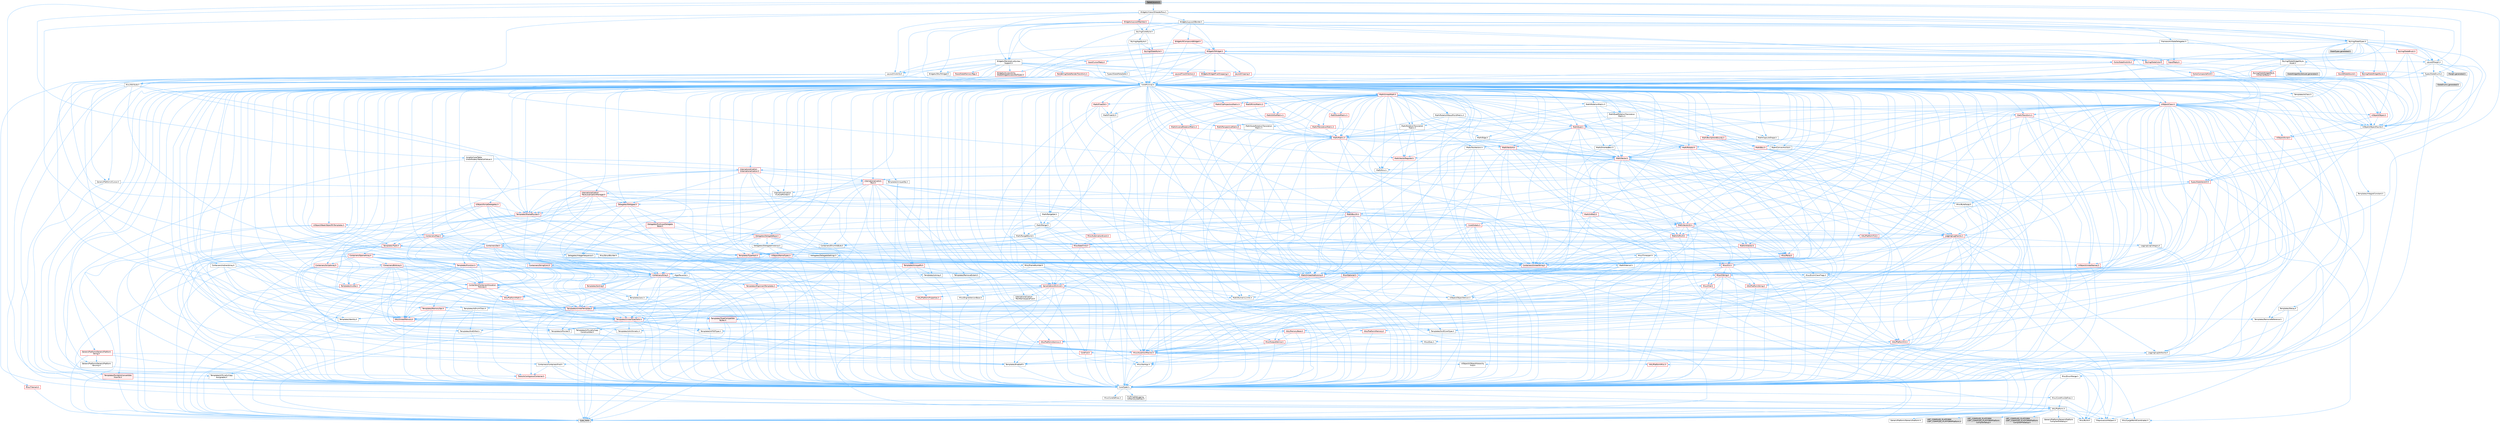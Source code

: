 digraph "TableColumn.h"
{
 // INTERACTIVE_SVG=YES
 // LATEX_PDF_SIZE
  bgcolor="transparent";
  edge [fontname=Helvetica,fontsize=10,labelfontname=Helvetica,labelfontsize=10];
  node [fontname=Helvetica,fontsize=10,shape=box,height=0.2,width=0.4];
  Node1 [id="Node000001",label="TableColumn.h",height=0.2,width=0.4,color="gray40", fillcolor="grey60", style="filled", fontcolor="black",tooltip=" "];
  Node1 -> Node2 [id="edge1_Node000001_Node000002",color="steelblue1",style="solid",tooltip=" "];
  Node2 [id="Node000002",label="CoreTypes.h",height=0.2,width=0.4,color="grey40", fillcolor="white", style="filled",URL="$dc/dec/CoreTypes_8h.html",tooltip=" "];
  Node2 -> Node3 [id="edge2_Node000002_Node000003",color="steelblue1",style="solid",tooltip=" "];
  Node3 [id="Node000003",label="HAL/Platform.h",height=0.2,width=0.4,color="grey40", fillcolor="white", style="filled",URL="$d9/dd0/Platform_8h.html",tooltip=" "];
  Node3 -> Node4 [id="edge3_Node000003_Node000004",color="steelblue1",style="solid",tooltip=" "];
  Node4 [id="Node000004",label="Misc/Build.h",height=0.2,width=0.4,color="grey40", fillcolor="white", style="filled",URL="$d3/dbb/Build_8h.html",tooltip=" "];
  Node3 -> Node5 [id="edge4_Node000003_Node000005",color="steelblue1",style="solid",tooltip=" "];
  Node5 [id="Node000005",label="Misc/LargeWorldCoordinates.h",height=0.2,width=0.4,color="grey40", fillcolor="white", style="filled",URL="$d2/dcb/LargeWorldCoordinates_8h.html",tooltip=" "];
  Node3 -> Node6 [id="edge5_Node000003_Node000006",color="steelblue1",style="solid",tooltip=" "];
  Node6 [id="Node000006",label="type_traits",height=0.2,width=0.4,color="grey60", fillcolor="#E0E0E0", style="filled",tooltip=" "];
  Node3 -> Node7 [id="edge6_Node000003_Node000007",color="steelblue1",style="solid",tooltip=" "];
  Node7 [id="Node000007",label="PreprocessorHelpers.h",height=0.2,width=0.4,color="grey40", fillcolor="white", style="filled",URL="$db/ddb/PreprocessorHelpers_8h.html",tooltip=" "];
  Node3 -> Node8 [id="edge7_Node000003_Node000008",color="steelblue1",style="solid",tooltip=" "];
  Node8 [id="Node000008",label="UBT_COMPILED_PLATFORM\l/UBT_COMPILED_PLATFORMPlatform\lCompilerPreSetup.h",height=0.2,width=0.4,color="grey60", fillcolor="#E0E0E0", style="filled",tooltip=" "];
  Node3 -> Node9 [id="edge8_Node000003_Node000009",color="steelblue1",style="solid",tooltip=" "];
  Node9 [id="Node000009",label="GenericPlatform/GenericPlatform\lCompilerPreSetup.h",height=0.2,width=0.4,color="grey40", fillcolor="white", style="filled",URL="$d9/dc8/GenericPlatformCompilerPreSetup_8h.html",tooltip=" "];
  Node3 -> Node10 [id="edge9_Node000003_Node000010",color="steelblue1",style="solid",tooltip=" "];
  Node10 [id="Node000010",label="GenericPlatform/GenericPlatform.h",height=0.2,width=0.4,color="grey40", fillcolor="white", style="filled",URL="$d6/d84/GenericPlatform_8h.html",tooltip=" "];
  Node3 -> Node11 [id="edge10_Node000003_Node000011",color="steelblue1",style="solid",tooltip=" "];
  Node11 [id="Node000011",label="UBT_COMPILED_PLATFORM\l/UBT_COMPILED_PLATFORMPlatform.h",height=0.2,width=0.4,color="grey60", fillcolor="#E0E0E0", style="filled",tooltip=" "];
  Node3 -> Node12 [id="edge11_Node000003_Node000012",color="steelblue1",style="solid",tooltip=" "];
  Node12 [id="Node000012",label="UBT_COMPILED_PLATFORM\l/UBT_COMPILED_PLATFORMPlatform\lCompilerSetup.h",height=0.2,width=0.4,color="grey60", fillcolor="#E0E0E0", style="filled",tooltip=" "];
  Node2 -> Node13 [id="edge12_Node000002_Node000013",color="steelblue1",style="solid",tooltip=" "];
  Node13 [id="Node000013",label="ProfilingDebugging\l/UMemoryDefines.h",height=0.2,width=0.4,color="grey40", fillcolor="white", style="filled",URL="$d2/da2/UMemoryDefines_8h.html",tooltip=" "];
  Node2 -> Node14 [id="edge13_Node000002_Node000014",color="steelblue1",style="solid",tooltip=" "];
  Node14 [id="Node000014",label="Misc/CoreMiscDefines.h",height=0.2,width=0.4,color="grey40", fillcolor="white", style="filled",URL="$da/d38/CoreMiscDefines_8h.html",tooltip=" "];
  Node14 -> Node3 [id="edge14_Node000014_Node000003",color="steelblue1",style="solid",tooltip=" "];
  Node14 -> Node7 [id="edge15_Node000014_Node000007",color="steelblue1",style="solid",tooltip=" "];
  Node2 -> Node15 [id="edge16_Node000002_Node000015",color="steelblue1",style="solid",tooltip=" "];
  Node15 [id="Node000015",label="Misc/CoreDefines.h",height=0.2,width=0.4,color="grey40", fillcolor="white", style="filled",URL="$d3/dd2/CoreDefines_8h.html",tooltip=" "];
  Node1 -> Node16 [id="edge17_Node000001_Node000016",color="steelblue1",style="solid",tooltip=" "];
  Node16 [id="Node000016",label="Types/SlateEnums.h",height=0.2,width=0.4,color="grey40", fillcolor="white", style="filled",URL="$d4/d4d/SlateEnums_8h.html",tooltip=" "];
  Node16 -> Node17 [id="edge18_Node000016_Node000017",color="steelblue1",style="solid",tooltip=" "];
  Node17 [id="Node000017",label="CoreMinimal.h",height=0.2,width=0.4,color="grey40", fillcolor="white", style="filled",URL="$d7/d67/CoreMinimal_8h.html",tooltip=" "];
  Node17 -> Node2 [id="edge19_Node000017_Node000002",color="steelblue1",style="solid",tooltip=" "];
  Node17 -> Node18 [id="edge20_Node000017_Node000018",color="steelblue1",style="solid",tooltip=" "];
  Node18 [id="Node000018",label="CoreFwd.h",height=0.2,width=0.4,color="red", fillcolor="#FFF0F0", style="filled",URL="$d1/d1e/CoreFwd_8h.html",tooltip=" "];
  Node18 -> Node2 [id="edge21_Node000018_Node000002",color="steelblue1",style="solid",tooltip=" "];
  Node18 -> Node19 [id="edge22_Node000018_Node000019",color="steelblue1",style="solid",tooltip=" "];
  Node19 [id="Node000019",label="Containers/ContainersFwd.h",height=0.2,width=0.4,color="grey40", fillcolor="white", style="filled",URL="$d4/d0a/ContainersFwd_8h.html",tooltip=" "];
  Node19 -> Node3 [id="edge23_Node000019_Node000003",color="steelblue1",style="solid",tooltip=" "];
  Node19 -> Node2 [id="edge24_Node000019_Node000002",color="steelblue1",style="solid",tooltip=" "];
  Node19 -> Node20 [id="edge25_Node000019_Node000020",color="steelblue1",style="solid",tooltip=" "];
  Node20 [id="Node000020",label="Traits/IsContiguousContainer.h",height=0.2,width=0.4,color="red", fillcolor="#FFF0F0", style="filled",URL="$d5/d3c/IsContiguousContainer_8h.html",tooltip=" "];
  Node20 -> Node2 [id="edge26_Node000020_Node000002",color="steelblue1",style="solid",tooltip=" "];
  Node18 -> Node24 [id="edge27_Node000018_Node000024",color="steelblue1",style="solid",tooltip=" "];
  Node24 [id="Node000024",label="UObject/UObjectHierarchy\lFwd.h",height=0.2,width=0.4,color="grey40", fillcolor="white", style="filled",URL="$d3/d13/UObjectHierarchyFwd_8h.html",tooltip=" "];
  Node17 -> Node24 [id="edge28_Node000017_Node000024",color="steelblue1",style="solid",tooltip=" "];
  Node17 -> Node19 [id="edge29_Node000017_Node000019",color="steelblue1",style="solid",tooltip=" "];
  Node17 -> Node25 [id="edge30_Node000017_Node000025",color="steelblue1",style="solid",tooltip=" "];
  Node25 [id="Node000025",label="Misc/VarArgs.h",height=0.2,width=0.4,color="grey40", fillcolor="white", style="filled",URL="$d5/d6f/VarArgs_8h.html",tooltip=" "];
  Node25 -> Node2 [id="edge31_Node000025_Node000002",color="steelblue1",style="solid",tooltip=" "];
  Node17 -> Node26 [id="edge32_Node000017_Node000026",color="steelblue1",style="solid",tooltip=" "];
  Node26 [id="Node000026",label="Logging/LogVerbosity.h",height=0.2,width=0.4,color="grey40", fillcolor="white", style="filled",URL="$d2/d8f/LogVerbosity_8h.html",tooltip=" "];
  Node26 -> Node2 [id="edge33_Node000026_Node000002",color="steelblue1",style="solid",tooltip=" "];
  Node17 -> Node27 [id="edge34_Node000017_Node000027",color="steelblue1",style="solid",tooltip=" "];
  Node27 [id="Node000027",label="Misc/OutputDevice.h",height=0.2,width=0.4,color="red", fillcolor="#FFF0F0", style="filled",URL="$d7/d32/OutputDevice_8h.html",tooltip=" "];
  Node27 -> Node18 [id="edge35_Node000027_Node000018",color="steelblue1",style="solid",tooltip=" "];
  Node27 -> Node2 [id="edge36_Node000027_Node000002",color="steelblue1",style="solid",tooltip=" "];
  Node27 -> Node26 [id="edge37_Node000027_Node000026",color="steelblue1",style="solid",tooltip=" "];
  Node27 -> Node25 [id="edge38_Node000027_Node000025",color="steelblue1",style="solid",tooltip=" "];
  Node17 -> Node33 [id="edge39_Node000017_Node000033",color="steelblue1",style="solid",tooltip=" "];
  Node33 [id="Node000033",label="HAL/PlatformCrt.h",height=0.2,width=0.4,color="red", fillcolor="#FFF0F0", style="filled",URL="$d8/d75/PlatformCrt_8h.html",tooltip=" "];
  Node17 -> Node43 [id="edge40_Node000017_Node000043",color="steelblue1",style="solid",tooltip=" "];
  Node43 [id="Node000043",label="HAL/PlatformMisc.h",height=0.2,width=0.4,color="red", fillcolor="#FFF0F0", style="filled",URL="$d0/df5/PlatformMisc_8h.html",tooltip=" "];
  Node43 -> Node2 [id="edge41_Node000043_Node000002",color="steelblue1",style="solid",tooltip=" "];
  Node17 -> Node62 [id="edge42_Node000017_Node000062",color="steelblue1",style="solid",tooltip=" "];
  Node62 [id="Node000062",label="Misc/AssertionMacros.h",height=0.2,width=0.4,color="red", fillcolor="#FFF0F0", style="filled",URL="$d0/dfa/AssertionMacros_8h.html",tooltip=" "];
  Node62 -> Node2 [id="edge43_Node000062_Node000002",color="steelblue1",style="solid",tooltip=" "];
  Node62 -> Node3 [id="edge44_Node000062_Node000003",color="steelblue1",style="solid",tooltip=" "];
  Node62 -> Node43 [id="edge45_Node000062_Node000043",color="steelblue1",style="solid",tooltip=" "];
  Node62 -> Node7 [id="edge46_Node000062_Node000007",color="steelblue1",style="solid",tooltip=" "];
  Node62 -> Node63 [id="edge47_Node000062_Node000063",color="steelblue1",style="solid",tooltip=" "];
  Node63 [id="Node000063",label="Templates/EnableIf.h",height=0.2,width=0.4,color="grey40", fillcolor="white", style="filled",URL="$d7/d60/EnableIf_8h.html",tooltip=" "];
  Node63 -> Node2 [id="edge48_Node000063_Node000002",color="steelblue1",style="solid",tooltip=" "];
  Node62 -> Node25 [id="edge49_Node000062_Node000025",color="steelblue1",style="solid",tooltip=" "];
  Node17 -> Node71 [id="edge50_Node000017_Node000071",color="steelblue1",style="solid",tooltip=" "];
  Node71 [id="Node000071",label="Templates/IsPointer.h",height=0.2,width=0.4,color="grey40", fillcolor="white", style="filled",URL="$d7/d05/IsPointer_8h.html",tooltip=" "];
  Node71 -> Node2 [id="edge51_Node000071_Node000002",color="steelblue1",style="solid",tooltip=" "];
  Node17 -> Node72 [id="edge52_Node000017_Node000072",color="steelblue1",style="solid",tooltip=" "];
  Node72 [id="Node000072",label="HAL/PlatformMemory.h",height=0.2,width=0.4,color="red", fillcolor="#FFF0F0", style="filled",URL="$de/d68/PlatformMemory_8h.html",tooltip=" "];
  Node72 -> Node2 [id="edge53_Node000072_Node000002",color="steelblue1",style="solid",tooltip=" "];
  Node17 -> Node55 [id="edge54_Node000017_Node000055",color="steelblue1",style="solid",tooltip=" "];
  Node55 [id="Node000055",label="HAL/PlatformAtomics.h",height=0.2,width=0.4,color="red", fillcolor="#FFF0F0", style="filled",URL="$d3/d36/PlatformAtomics_8h.html",tooltip=" "];
  Node55 -> Node2 [id="edge55_Node000055_Node000002",color="steelblue1",style="solid",tooltip=" "];
  Node17 -> Node77 [id="edge56_Node000017_Node000077",color="steelblue1",style="solid",tooltip=" "];
  Node77 [id="Node000077",label="Misc/Exec.h",height=0.2,width=0.4,color="grey40", fillcolor="white", style="filled",URL="$de/ddb/Exec_8h.html",tooltip=" "];
  Node77 -> Node2 [id="edge57_Node000077_Node000002",color="steelblue1",style="solid",tooltip=" "];
  Node77 -> Node62 [id="edge58_Node000077_Node000062",color="steelblue1",style="solid",tooltip=" "];
  Node17 -> Node78 [id="edge59_Node000017_Node000078",color="steelblue1",style="solid",tooltip=" "];
  Node78 [id="Node000078",label="HAL/MemoryBase.h",height=0.2,width=0.4,color="red", fillcolor="#FFF0F0", style="filled",URL="$d6/d9f/MemoryBase_8h.html",tooltip=" "];
  Node78 -> Node2 [id="edge60_Node000078_Node000002",color="steelblue1",style="solid",tooltip=" "];
  Node78 -> Node55 [id="edge61_Node000078_Node000055",color="steelblue1",style="solid",tooltip=" "];
  Node78 -> Node33 [id="edge62_Node000078_Node000033",color="steelblue1",style="solid",tooltip=" "];
  Node78 -> Node77 [id="edge63_Node000078_Node000077",color="steelblue1",style="solid",tooltip=" "];
  Node78 -> Node27 [id="edge64_Node000078_Node000027",color="steelblue1",style="solid",tooltip=" "];
  Node17 -> Node88 [id="edge65_Node000017_Node000088",color="steelblue1",style="solid",tooltip=" "];
  Node88 [id="Node000088",label="HAL/UnrealMemory.h",height=0.2,width=0.4,color="red", fillcolor="#FFF0F0", style="filled",URL="$d9/d96/UnrealMemory_8h.html",tooltip=" "];
  Node88 -> Node2 [id="edge66_Node000088_Node000002",color="steelblue1",style="solid",tooltip=" "];
  Node88 -> Node78 [id="edge67_Node000088_Node000078",color="steelblue1",style="solid",tooltip=" "];
  Node88 -> Node72 [id="edge68_Node000088_Node000072",color="steelblue1",style="solid",tooltip=" "];
  Node88 -> Node71 [id="edge69_Node000088_Node000071",color="steelblue1",style="solid",tooltip=" "];
  Node17 -> Node90 [id="edge70_Node000017_Node000090",color="steelblue1",style="solid",tooltip=" "];
  Node90 [id="Node000090",label="Templates/IsArithmetic.h",height=0.2,width=0.4,color="grey40", fillcolor="white", style="filled",URL="$d2/d5d/IsArithmetic_8h.html",tooltip=" "];
  Node90 -> Node2 [id="edge71_Node000090_Node000002",color="steelblue1",style="solid",tooltip=" "];
  Node17 -> Node84 [id="edge72_Node000017_Node000084",color="steelblue1",style="solid",tooltip=" "];
  Node84 [id="Node000084",label="Templates/AndOrNot.h",height=0.2,width=0.4,color="grey40", fillcolor="white", style="filled",URL="$db/d0a/AndOrNot_8h.html",tooltip=" "];
  Node84 -> Node2 [id="edge73_Node000084_Node000002",color="steelblue1",style="solid",tooltip=" "];
  Node17 -> Node91 [id="edge74_Node000017_Node000091",color="steelblue1",style="solid",tooltip=" "];
  Node91 [id="Node000091",label="Templates/IsPODType.h",height=0.2,width=0.4,color="grey40", fillcolor="white", style="filled",URL="$d7/db1/IsPODType_8h.html",tooltip=" "];
  Node91 -> Node2 [id="edge75_Node000091_Node000002",color="steelblue1",style="solid",tooltip=" "];
  Node17 -> Node92 [id="edge76_Node000017_Node000092",color="steelblue1",style="solid",tooltip=" "];
  Node92 [id="Node000092",label="Templates/IsUECoreType.h",height=0.2,width=0.4,color="grey40", fillcolor="white", style="filled",URL="$d1/db8/IsUECoreType_8h.html",tooltip=" "];
  Node92 -> Node2 [id="edge77_Node000092_Node000002",color="steelblue1",style="solid",tooltip=" "];
  Node92 -> Node6 [id="edge78_Node000092_Node000006",color="steelblue1",style="solid",tooltip=" "];
  Node17 -> Node85 [id="edge79_Node000017_Node000085",color="steelblue1",style="solid",tooltip=" "];
  Node85 [id="Node000085",label="Templates/IsTriviallyCopy\lConstructible.h",height=0.2,width=0.4,color="grey40", fillcolor="white", style="filled",URL="$d3/d78/IsTriviallyCopyConstructible_8h.html",tooltip=" "];
  Node85 -> Node2 [id="edge80_Node000085_Node000002",color="steelblue1",style="solid",tooltip=" "];
  Node85 -> Node6 [id="edge81_Node000085_Node000006",color="steelblue1",style="solid",tooltip=" "];
  Node17 -> Node93 [id="edge82_Node000017_Node000093",color="steelblue1",style="solid",tooltip=" "];
  Node93 [id="Node000093",label="Templates/UnrealTypeTraits.h",height=0.2,width=0.4,color="red", fillcolor="#FFF0F0", style="filled",URL="$d2/d2d/UnrealTypeTraits_8h.html",tooltip=" "];
  Node93 -> Node2 [id="edge83_Node000093_Node000002",color="steelblue1",style="solid",tooltip=" "];
  Node93 -> Node71 [id="edge84_Node000093_Node000071",color="steelblue1",style="solid",tooltip=" "];
  Node93 -> Node62 [id="edge85_Node000093_Node000062",color="steelblue1",style="solid",tooltip=" "];
  Node93 -> Node84 [id="edge86_Node000093_Node000084",color="steelblue1",style="solid",tooltip=" "];
  Node93 -> Node63 [id="edge87_Node000093_Node000063",color="steelblue1",style="solid",tooltip=" "];
  Node93 -> Node90 [id="edge88_Node000093_Node000090",color="steelblue1",style="solid",tooltip=" "];
  Node93 -> Node91 [id="edge89_Node000093_Node000091",color="steelblue1",style="solid",tooltip=" "];
  Node93 -> Node92 [id="edge90_Node000093_Node000092",color="steelblue1",style="solid",tooltip=" "];
  Node93 -> Node85 [id="edge91_Node000093_Node000085",color="steelblue1",style="solid",tooltip=" "];
  Node17 -> Node63 [id="edge92_Node000017_Node000063",color="steelblue1",style="solid",tooltip=" "];
  Node17 -> Node95 [id="edge93_Node000017_Node000095",color="steelblue1",style="solid",tooltip=" "];
  Node95 [id="Node000095",label="Templates/RemoveReference.h",height=0.2,width=0.4,color="grey40", fillcolor="white", style="filled",URL="$da/dbe/RemoveReference_8h.html",tooltip=" "];
  Node95 -> Node2 [id="edge94_Node000095_Node000002",color="steelblue1",style="solid",tooltip=" "];
  Node17 -> Node96 [id="edge95_Node000017_Node000096",color="steelblue1",style="solid",tooltip=" "];
  Node96 [id="Node000096",label="Templates/IntegralConstant.h",height=0.2,width=0.4,color="grey40", fillcolor="white", style="filled",URL="$db/d1b/IntegralConstant_8h.html",tooltip=" "];
  Node96 -> Node2 [id="edge96_Node000096_Node000002",color="steelblue1",style="solid",tooltip=" "];
  Node17 -> Node97 [id="edge97_Node000017_Node000097",color="steelblue1",style="solid",tooltip=" "];
  Node97 [id="Node000097",label="Templates/IsClass.h",height=0.2,width=0.4,color="grey40", fillcolor="white", style="filled",URL="$db/dcb/IsClass_8h.html",tooltip=" "];
  Node97 -> Node2 [id="edge98_Node000097_Node000002",color="steelblue1",style="solid",tooltip=" "];
  Node17 -> Node98 [id="edge99_Node000017_Node000098",color="steelblue1",style="solid",tooltip=" "];
  Node98 [id="Node000098",label="Templates/TypeCompatible\lBytes.h",height=0.2,width=0.4,color="red", fillcolor="#FFF0F0", style="filled",URL="$df/d0a/TypeCompatibleBytes_8h.html",tooltip=" "];
  Node98 -> Node2 [id="edge100_Node000098_Node000002",color="steelblue1",style="solid",tooltip=" "];
  Node98 -> Node6 [id="edge101_Node000098_Node000006",color="steelblue1",style="solid",tooltip=" "];
  Node17 -> Node20 [id="edge102_Node000017_Node000020",color="steelblue1",style="solid",tooltip=" "];
  Node17 -> Node99 [id="edge103_Node000017_Node000099",color="steelblue1",style="solid",tooltip=" "];
  Node99 [id="Node000099",label="Templates/UnrealTemplate.h",height=0.2,width=0.4,color="red", fillcolor="#FFF0F0", style="filled",URL="$d4/d24/UnrealTemplate_8h.html",tooltip=" "];
  Node99 -> Node2 [id="edge104_Node000099_Node000002",color="steelblue1",style="solid",tooltip=" "];
  Node99 -> Node71 [id="edge105_Node000099_Node000071",color="steelblue1",style="solid",tooltip=" "];
  Node99 -> Node88 [id="edge106_Node000099_Node000088",color="steelblue1",style="solid",tooltip=" "];
  Node99 -> Node93 [id="edge107_Node000099_Node000093",color="steelblue1",style="solid",tooltip=" "];
  Node99 -> Node95 [id="edge108_Node000099_Node000095",color="steelblue1",style="solid",tooltip=" "];
  Node99 -> Node98 [id="edge109_Node000099_Node000098",color="steelblue1",style="solid",tooltip=" "];
  Node99 -> Node66 [id="edge110_Node000099_Node000066",color="steelblue1",style="solid",tooltip=" "];
  Node66 [id="Node000066",label="Templates/Identity.h",height=0.2,width=0.4,color="grey40", fillcolor="white", style="filled",URL="$d0/dd5/Identity_8h.html",tooltip=" "];
  Node99 -> Node20 [id="edge111_Node000099_Node000020",color="steelblue1",style="solid",tooltip=" "];
  Node99 -> Node6 [id="edge112_Node000099_Node000006",color="steelblue1",style="solid",tooltip=" "];
  Node17 -> Node48 [id="edge113_Node000017_Node000048",color="steelblue1",style="solid",tooltip=" "];
  Node48 [id="Node000048",label="Math/NumericLimits.h",height=0.2,width=0.4,color="grey40", fillcolor="white", style="filled",URL="$df/d1b/NumericLimits_8h.html",tooltip=" "];
  Node48 -> Node2 [id="edge114_Node000048_Node000002",color="steelblue1",style="solid",tooltip=" "];
  Node17 -> Node103 [id="edge115_Node000017_Node000103",color="steelblue1",style="solid",tooltip=" "];
  Node103 [id="Node000103",label="HAL/PlatformMath.h",height=0.2,width=0.4,color="red", fillcolor="#FFF0F0", style="filled",URL="$dc/d53/PlatformMath_8h.html",tooltip=" "];
  Node103 -> Node2 [id="edge116_Node000103_Node000002",color="steelblue1",style="solid",tooltip=" "];
  Node17 -> Node86 [id="edge117_Node000017_Node000086",color="steelblue1",style="solid",tooltip=" "];
  Node86 [id="Node000086",label="Templates/IsTriviallyCopy\lAssignable.h",height=0.2,width=0.4,color="grey40", fillcolor="white", style="filled",URL="$d2/df2/IsTriviallyCopyAssignable_8h.html",tooltip=" "];
  Node86 -> Node2 [id="edge118_Node000086_Node000002",color="steelblue1",style="solid",tooltip=" "];
  Node86 -> Node6 [id="edge119_Node000086_Node000006",color="steelblue1",style="solid",tooltip=" "];
  Node17 -> Node111 [id="edge120_Node000017_Node000111",color="steelblue1",style="solid",tooltip=" "];
  Node111 [id="Node000111",label="Templates/MemoryOps.h",height=0.2,width=0.4,color="red", fillcolor="#FFF0F0", style="filled",URL="$db/dea/MemoryOps_8h.html",tooltip=" "];
  Node111 -> Node2 [id="edge121_Node000111_Node000002",color="steelblue1",style="solid",tooltip=" "];
  Node111 -> Node88 [id="edge122_Node000111_Node000088",color="steelblue1",style="solid",tooltip=" "];
  Node111 -> Node86 [id="edge123_Node000111_Node000086",color="steelblue1",style="solid",tooltip=" "];
  Node111 -> Node85 [id="edge124_Node000111_Node000085",color="steelblue1",style="solid",tooltip=" "];
  Node111 -> Node93 [id="edge125_Node000111_Node000093",color="steelblue1",style="solid",tooltip=" "];
  Node111 -> Node6 [id="edge126_Node000111_Node000006",color="steelblue1",style="solid",tooltip=" "];
  Node17 -> Node112 [id="edge127_Node000017_Node000112",color="steelblue1",style="solid",tooltip=" "];
  Node112 [id="Node000112",label="Containers/ContainerAllocation\lPolicies.h",height=0.2,width=0.4,color="red", fillcolor="#FFF0F0", style="filled",URL="$d7/dff/ContainerAllocationPolicies_8h.html",tooltip=" "];
  Node112 -> Node2 [id="edge128_Node000112_Node000002",color="steelblue1",style="solid",tooltip=" "];
  Node112 -> Node112 [id="edge129_Node000112_Node000112",color="steelblue1",style="solid",tooltip=" "];
  Node112 -> Node103 [id="edge130_Node000112_Node000103",color="steelblue1",style="solid",tooltip=" "];
  Node112 -> Node88 [id="edge131_Node000112_Node000088",color="steelblue1",style="solid",tooltip=" "];
  Node112 -> Node48 [id="edge132_Node000112_Node000048",color="steelblue1",style="solid",tooltip=" "];
  Node112 -> Node62 [id="edge133_Node000112_Node000062",color="steelblue1",style="solid",tooltip=" "];
  Node112 -> Node111 [id="edge134_Node000112_Node000111",color="steelblue1",style="solid",tooltip=" "];
  Node112 -> Node98 [id="edge135_Node000112_Node000098",color="steelblue1",style="solid",tooltip=" "];
  Node112 -> Node6 [id="edge136_Node000112_Node000006",color="steelblue1",style="solid",tooltip=" "];
  Node17 -> Node115 [id="edge137_Node000017_Node000115",color="steelblue1",style="solid",tooltip=" "];
  Node115 [id="Node000115",label="Templates/IsEnumClass.h",height=0.2,width=0.4,color="grey40", fillcolor="white", style="filled",URL="$d7/d15/IsEnumClass_8h.html",tooltip=" "];
  Node115 -> Node2 [id="edge138_Node000115_Node000002",color="steelblue1",style="solid",tooltip=" "];
  Node115 -> Node84 [id="edge139_Node000115_Node000084",color="steelblue1",style="solid",tooltip=" "];
  Node17 -> Node116 [id="edge140_Node000017_Node000116",color="steelblue1",style="solid",tooltip=" "];
  Node116 [id="Node000116",label="HAL/PlatformProperties.h",height=0.2,width=0.4,color="red", fillcolor="#FFF0F0", style="filled",URL="$d9/db0/PlatformProperties_8h.html",tooltip=" "];
  Node116 -> Node2 [id="edge141_Node000116_Node000002",color="steelblue1",style="solid",tooltip=" "];
  Node17 -> Node119 [id="edge142_Node000017_Node000119",color="steelblue1",style="solid",tooltip=" "];
  Node119 [id="Node000119",label="Misc/EngineVersionBase.h",height=0.2,width=0.4,color="grey40", fillcolor="white", style="filled",URL="$d5/d2b/EngineVersionBase_8h.html",tooltip=" "];
  Node119 -> Node2 [id="edge143_Node000119_Node000002",color="steelblue1",style="solid",tooltip=" "];
  Node17 -> Node120 [id="edge144_Node000017_Node000120",color="steelblue1",style="solid",tooltip=" "];
  Node120 [id="Node000120",label="Internationalization\l/TextNamespaceFwd.h",height=0.2,width=0.4,color="grey40", fillcolor="white", style="filled",URL="$d8/d97/TextNamespaceFwd_8h.html",tooltip=" "];
  Node120 -> Node2 [id="edge145_Node000120_Node000002",color="steelblue1",style="solid",tooltip=" "];
  Node17 -> Node121 [id="edge146_Node000017_Node000121",color="steelblue1",style="solid",tooltip=" "];
  Node121 [id="Node000121",label="Serialization/Archive.h",height=0.2,width=0.4,color="red", fillcolor="#FFF0F0", style="filled",URL="$d7/d3b/Archive_8h.html",tooltip=" "];
  Node121 -> Node18 [id="edge147_Node000121_Node000018",color="steelblue1",style="solid",tooltip=" "];
  Node121 -> Node2 [id="edge148_Node000121_Node000002",color="steelblue1",style="solid",tooltip=" "];
  Node121 -> Node116 [id="edge149_Node000121_Node000116",color="steelblue1",style="solid",tooltip=" "];
  Node121 -> Node120 [id="edge150_Node000121_Node000120",color="steelblue1",style="solid",tooltip=" "];
  Node121 -> Node62 [id="edge151_Node000121_Node000062",color="steelblue1",style="solid",tooltip=" "];
  Node121 -> Node4 [id="edge152_Node000121_Node000004",color="steelblue1",style="solid",tooltip=" "];
  Node121 -> Node119 [id="edge153_Node000121_Node000119",color="steelblue1",style="solid",tooltip=" "];
  Node121 -> Node25 [id="edge154_Node000121_Node000025",color="steelblue1",style="solid",tooltip=" "];
  Node121 -> Node63 [id="edge155_Node000121_Node000063",color="steelblue1",style="solid",tooltip=" "];
  Node121 -> Node115 [id="edge156_Node000121_Node000115",color="steelblue1",style="solid",tooltip=" "];
  Node121 -> Node99 [id="edge157_Node000121_Node000099",color="steelblue1",style="solid",tooltip=" "];
  Node121 -> Node124 [id="edge158_Node000121_Node000124",color="steelblue1",style="solid",tooltip=" "];
  Node124 [id="Node000124",label="UObject/ObjectVersion.h",height=0.2,width=0.4,color="grey40", fillcolor="white", style="filled",URL="$da/d63/ObjectVersion_8h.html",tooltip=" "];
  Node124 -> Node2 [id="edge159_Node000124_Node000002",color="steelblue1",style="solid",tooltip=" "];
  Node17 -> Node125 [id="edge160_Node000017_Node000125",color="steelblue1",style="solid",tooltip=" "];
  Node125 [id="Node000125",label="Templates/Less.h",height=0.2,width=0.4,color="grey40", fillcolor="white", style="filled",URL="$de/dc8/Less_8h.html",tooltip=" "];
  Node125 -> Node2 [id="edge161_Node000125_Node000002",color="steelblue1",style="solid",tooltip=" "];
  Node125 -> Node99 [id="edge162_Node000125_Node000099",color="steelblue1",style="solid",tooltip=" "];
  Node17 -> Node126 [id="edge163_Node000017_Node000126",color="steelblue1",style="solid",tooltip=" "];
  Node126 [id="Node000126",label="Templates/Sorting.h",height=0.2,width=0.4,color="red", fillcolor="#FFF0F0", style="filled",URL="$d3/d9e/Sorting_8h.html",tooltip=" "];
  Node126 -> Node2 [id="edge164_Node000126_Node000002",color="steelblue1",style="solid",tooltip=" "];
  Node126 -> Node103 [id="edge165_Node000126_Node000103",color="steelblue1",style="solid",tooltip=" "];
  Node126 -> Node125 [id="edge166_Node000126_Node000125",color="steelblue1",style="solid",tooltip=" "];
  Node17 -> Node137 [id="edge167_Node000017_Node000137",color="steelblue1",style="solid",tooltip=" "];
  Node137 [id="Node000137",label="Misc/Char.h",height=0.2,width=0.4,color="red", fillcolor="#FFF0F0", style="filled",URL="$d0/d58/Char_8h.html",tooltip=" "];
  Node137 -> Node2 [id="edge168_Node000137_Node000002",color="steelblue1",style="solid",tooltip=" "];
  Node137 -> Node6 [id="edge169_Node000137_Node000006",color="steelblue1",style="solid",tooltip=" "];
  Node17 -> Node140 [id="edge170_Node000017_Node000140",color="steelblue1",style="solid",tooltip=" "];
  Node140 [id="Node000140",label="GenericPlatform/GenericPlatform\lStricmp.h",height=0.2,width=0.4,color="grey40", fillcolor="white", style="filled",URL="$d2/d86/GenericPlatformStricmp_8h.html",tooltip=" "];
  Node140 -> Node2 [id="edge171_Node000140_Node000002",color="steelblue1",style="solid",tooltip=" "];
  Node17 -> Node141 [id="edge172_Node000017_Node000141",color="steelblue1",style="solid",tooltip=" "];
  Node141 [id="Node000141",label="GenericPlatform/GenericPlatform\lString.h",height=0.2,width=0.4,color="red", fillcolor="#FFF0F0", style="filled",URL="$dd/d20/GenericPlatformString_8h.html",tooltip=" "];
  Node141 -> Node2 [id="edge173_Node000141_Node000002",color="steelblue1",style="solid",tooltip=" "];
  Node141 -> Node140 [id="edge174_Node000141_Node000140",color="steelblue1",style="solid",tooltip=" "];
  Node141 -> Node63 [id="edge175_Node000141_Node000063",color="steelblue1",style="solid",tooltip=" "];
  Node141 -> Node6 [id="edge176_Node000141_Node000006",color="steelblue1",style="solid",tooltip=" "];
  Node17 -> Node74 [id="edge177_Node000017_Node000074",color="steelblue1",style="solid",tooltip=" "];
  Node74 [id="Node000074",label="HAL/PlatformString.h",height=0.2,width=0.4,color="red", fillcolor="#FFF0F0", style="filled",URL="$db/db5/PlatformString_8h.html",tooltip=" "];
  Node74 -> Node2 [id="edge178_Node000074_Node000002",color="steelblue1",style="solid",tooltip=" "];
  Node17 -> Node144 [id="edge179_Node000017_Node000144",color="steelblue1",style="solid",tooltip=" "];
  Node144 [id="Node000144",label="Misc/CString.h",height=0.2,width=0.4,color="red", fillcolor="#FFF0F0", style="filled",URL="$d2/d49/CString_8h.html",tooltip=" "];
  Node144 -> Node2 [id="edge180_Node000144_Node000002",color="steelblue1",style="solid",tooltip=" "];
  Node144 -> Node33 [id="edge181_Node000144_Node000033",color="steelblue1",style="solid",tooltip=" "];
  Node144 -> Node74 [id="edge182_Node000144_Node000074",color="steelblue1",style="solid",tooltip=" "];
  Node144 -> Node62 [id="edge183_Node000144_Node000062",color="steelblue1",style="solid",tooltip=" "];
  Node144 -> Node137 [id="edge184_Node000144_Node000137",color="steelblue1",style="solid",tooltip=" "];
  Node144 -> Node25 [id="edge185_Node000144_Node000025",color="steelblue1",style="solid",tooltip=" "];
  Node17 -> Node145 [id="edge186_Node000017_Node000145",color="steelblue1",style="solid",tooltip=" "];
  Node145 [id="Node000145",label="Misc/Crc.h",height=0.2,width=0.4,color="red", fillcolor="#FFF0F0", style="filled",URL="$d4/dd2/Crc_8h.html",tooltip=" "];
  Node145 -> Node2 [id="edge187_Node000145_Node000002",color="steelblue1",style="solid",tooltip=" "];
  Node145 -> Node74 [id="edge188_Node000145_Node000074",color="steelblue1",style="solid",tooltip=" "];
  Node145 -> Node62 [id="edge189_Node000145_Node000062",color="steelblue1",style="solid",tooltip=" "];
  Node145 -> Node144 [id="edge190_Node000145_Node000144",color="steelblue1",style="solid",tooltip=" "];
  Node145 -> Node137 [id="edge191_Node000145_Node000137",color="steelblue1",style="solid",tooltip=" "];
  Node145 -> Node93 [id="edge192_Node000145_Node000093",color="steelblue1",style="solid",tooltip=" "];
  Node17 -> Node136 [id="edge193_Node000017_Node000136",color="steelblue1",style="solid",tooltip=" "];
  Node136 [id="Node000136",label="Math/UnrealMathUtility.h",height=0.2,width=0.4,color="red", fillcolor="#FFF0F0", style="filled",URL="$db/db8/UnrealMathUtility_8h.html",tooltip=" "];
  Node136 -> Node2 [id="edge194_Node000136_Node000002",color="steelblue1",style="solid",tooltip=" "];
  Node136 -> Node62 [id="edge195_Node000136_Node000062",color="steelblue1",style="solid",tooltip=" "];
  Node136 -> Node103 [id="edge196_Node000136_Node000103",color="steelblue1",style="solid",tooltip=" "];
  Node136 -> Node66 [id="edge197_Node000136_Node000066",color="steelblue1",style="solid",tooltip=" "];
  Node17 -> Node146 [id="edge198_Node000017_Node000146",color="steelblue1",style="solid",tooltip=" "];
  Node146 [id="Node000146",label="Containers/UnrealString.h",height=0.2,width=0.4,color="red", fillcolor="#FFF0F0", style="filled",URL="$d5/dba/UnrealString_8h.html",tooltip=" "];
  Node17 -> Node150 [id="edge199_Node000017_Node000150",color="steelblue1",style="solid",tooltip=" "];
  Node150 [id="Node000150",label="Containers/Array.h",height=0.2,width=0.4,color="red", fillcolor="#FFF0F0", style="filled",URL="$df/dd0/Array_8h.html",tooltip=" "];
  Node150 -> Node2 [id="edge200_Node000150_Node000002",color="steelblue1",style="solid",tooltip=" "];
  Node150 -> Node62 [id="edge201_Node000150_Node000062",color="steelblue1",style="solid",tooltip=" "];
  Node150 -> Node88 [id="edge202_Node000150_Node000088",color="steelblue1",style="solid",tooltip=" "];
  Node150 -> Node93 [id="edge203_Node000150_Node000093",color="steelblue1",style="solid",tooltip=" "];
  Node150 -> Node99 [id="edge204_Node000150_Node000099",color="steelblue1",style="solid",tooltip=" "];
  Node150 -> Node112 [id="edge205_Node000150_Node000112",color="steelblue1",style="solid",tooltip=" "];
  Node150 -> Node121 [id="edge206_Node000150_Node000121",color="steelblue1",style="solid",tooltip=" "];
  Node150 -> Node129 [id="edge207_Node000150_Node000129",color="steelblue1",style="solid",tooltip=" "];
  Node129 [id="Node000129",label="Templates/Invoke.h",height=0.2,width=0.4,color="red", fillcolor="#FFF0F0", style="filled",URL="$d7/deb/Invoke_8h.html",tooltip=" "];
  Node129 -> Node2 [id="edge208_Node000129_Node000002",color="steelblue1",style="solid",tooltip=" "];
  Node129 -> Node99 [id="edge209_Node000129_Node000099",color="steelblue1",style="solid",tooltip=" "];
  Node129 -> Node6 [id="edge210_Node000129_Node000006",color="steelblue1",style="solid",tooltip=" "];
  Node150 -> Node125 [id="edge211_Node000150_Node000125",color="steelblue1",style="solid",tooltip=" "];
  Node150 -> Node126 [id="edge212_Node000150_Node000126",color="steelblue1",style="solid",tooltip=" "];
  Node150 -> Node173 [id="edge213_Node000150_Node000173",color="steelblue1",style="solid",tooltip=" "];
  Node173 [id="Node000173",label="Templates/AlignmentTemplates.h",height=0.2,width=0.4,color="red", fillcolor="#FFF0F0", style="filled",URL="$dd/d32/AlignmentTemplates_8h.html",tooltip=" "];
  Node173 -> Node2 [id="edge214_Node000173_Node000002",color="steelblue1",style="solid",tooltip=" "];
  Node173 -> Node71 [id="edge215_Node000173_Node000071",color="steelblue1",style="solid",tooltip=" "];
  Node150 -> Node6 [id="edge216_Node000150_Node000006",color="steelblue1",style="solid",tooltip=" "];
  Node17 -> Node174 [id="edge217_Node000017_Node000174",color="steelblue1",style="solid",tooltip=" "];
  Node174 [id="Node000174",label="Misc/FrameNumber.h",height=0.2,width=0.4,color="grey40", fillcolor="white", style="filled",URL="$dd/dbd/FrameNumber_8h.html",tooltip=" "];
  Node174 -> Node2 [id="edge218_Node000174_Node000002",color="steelblue1",style="solid",tooltip=" "];
  Node174 -> Node48 [id="edge219_Node000174_Node000048",color="steelblue1",style="solid",tooltip=" "];
  Node174 -> Node136 [id="edge220_Node000174_Node000136",color="steelblue1",style="solid",tooltip=" "];
  Node174 -> Node63 [id="edge221_Node000174_Node000063",color="steelblue1",style="solid",tooltip=" "];
  Node174 -> Node93 [id="edge222_Node000174_Node000093",color="steelblue1",style="solid",tooltip=" "];
  Node17 -> Node175 [id="edge223_Node000017_Node000175",color="steelblue1",style="solid",tooltip=" "];
  Node175 [id="Node000175",label="Misc/Timespan.h",height=0.2,width=0.4,color="grey40", fillcolor="white", style="filled",URL="$da/dd9/Timespan_8h.html",tooltip=" "];
  Node175 -> Node2 [id="edge224_Node000175_Node000002",color="steelblue1",style="solid",tooltip=" "];
  Node175 -> Node176 [id="edge225_Node000175_Node000176",color="steelblue1",style="solid",tooltip=" "];
  Node176 [id="Node000176",label="Math/Interval.h",height=0.2,width=0.4,color="grey40", fillcolor="white", style="filled",URL="$d1/d55/Interval_8h.html",tooltip=" "];
  Node176 -> Node2 [id="edge226_Node000176_Node000002",color="steelblue1",style="solid",tooltip=" "];
  Node176 -> Node90 [id="edge227_Node000176_Node000090",color="steelblue1",style="solid",tooltip=" "];
  Node176 -> Node93 [id="edge228_Node000176_Node000093",color="steelblue1",style="solid",tooltip=" "];
  Node176 -> Node48 [id="edge229_Node000176_Node000048",color="steelblue1",style="solid",tooltip=" "];
  Node176 -> Node136 [id="edge230_Node000176_Node000136",color="steelblue1",style="solid",tooltip=" "];
  Node175 -> Node136 [id="edge231_Node000175_Node000136",color="steelblue1",style="solid",tooltip=" "];
  Node175 -> Node62 [id="edge232_Node000175_Node000062",color="steelblue1",style="solid",tooltip=" "];
  Node17 -> Node177 [id="edge233_Node000017_Node000177",color="steelblue1",style="solid",tooltip=" "];
  Node177 [id="Node000177",label="Containers/StringConv.h",height=0.2,width=0.4,color="red", fillcolor="#FFF0F0", style="filled",URL="$d3/ddf/StringConv_8h.html",tooltip=" "];
  Node177 -> Node2 [id="edge234_Node000177_Node000002",color="steelblue1",style="solid",tooltip=" "];
  Node177 -> Node62 [id="edge235_Node000177_Node000062",color="steelblue1",style="solid",tooltip=" "];
  Node177 -> Node112 [id="edge236_Node000177_Node000112",color="steelblue1",style="solid",tooltip=" "];
  Node177 -> Node150 [id="edge237_Node000177_Node000150",color="steelblue1",style="solid",tooltip=" "];
  Node177 -> Node144 [id="edge238_Node000177_Node000144",color="steelblue1",style="solid",tooltip=" "];
  Node177 -> Node178 [id="edge239_Node000177_Node000178",color="steelblue1",style="solid",tooltip=" "];
  Node178 [id="Node000178",label="Templates/IsArray.h",height=0.2,width=0.4,color="grey40", fillcolor="white", style="filled",URL="$d8/d8d/IsArray_8h.html",tooltip=" "];
  Node178 -> Node2 [id="edge240_Node000178_Node000002",color="steelblue1",style="solid",tooltip=" "];
  Node177 -> Node99 [id="edge241_Node000177_Node000099",color="steelblue1",style="solid",tooltip=" "];
  Node177 -> Node93 [id="edge242_Node000177_Node000093",color="steelblue1",style="solid",tooltip=" "];
  Node177 -> Node20 [id="edge243_Node000177_Node000020",color="steelblue1",style="solid",tooltip=" "];
  Node177 -> Node6 [id="edge244_Node000177_Node000006",color="steelblue1",style="solid",tooltip=" "];
  Node17 -> Node179 [id="edge245_Node000017_Node000179",color="steelblue1",style="solid",tooltip=" "];
  Node179 [id="Node000179",label="UObject/UnrealNames.h",height=0.2,width=0.4,color="red", fillcolor="#FFF0F0", style="filled",URL="$d8/db1/UnrealNames_8h.html",tooltip=" "];
  Node179 -> Node2 [id="edge246_Node000179_Node000002",color="steelblue1",style="solid",tooltip=" "];
  Node17 -> Node181 [id="edge247_Node000017_Node000181",color="steelblue1",style="solid",tooltip=" "];
  Node181 [id="Node000181",label="UObject/NameTypes.h",height=0.2,width=0.4,color="red", fillcolor="#FFF0F0", style="filled",URL="$d6/d35/NameTypes_8h.html",tooltip=" "];
  Node181 -> Node2 [id="edge248_Node000181_Node000002",color="steelblue1",style="solid",tooltip=" "];
  Node181 -> Node62 [id="edge249_Node000181_Node000062",color="steelblue1",style="solid",tooltip=" "];
  Node181 -> Node88 [id="edge250_Node000181_Node000088",color="steelblue1",style="solid",tooltip=" "];
  Node181 -> Node93 [id="edge251_Node000181_Node000093",color="steelblue1",style="solid",tooltip=" "];
  Node181 -> Node99 [id="edge252_Node000181_Node000099",color="steelblue1",style="solid",tooltip=" "];
  Node181 -> Node146 [id="edge253_Node000181_Node000146",color="steelblue1",style="solid",tooltip=" "];
  Node181 -> Node177 [id="edge254_Node000181_Node000177",color="steelblue1",style="solid",tooltip=" "];
  Node181 -> Node179 [id="edge255_Node000181_Node000179",color="steelblue1",style="solid",tooltip=" "];
  Node17 -> Node189 [id="edge256_Node000017_Node000189",color="steelblue1",style="solid",tooltip=" "];
  Node189 [id="Node000189",label="Misc/Parse.h",height=0.2,width=0.4,color="red", fillcolor="#FFF0F0", style="filled",URL="$dc/d71/Parse_8h.html",tooltip=" "];
  Node189 -> Node146 [id="edge257_Node000189_Node000146",color="steelblue1",style="solid",tooltip=" "];
  Node189 -> Node2 [id="edge258_Node000189_Node000002",color="steelblue1",style="solid",tooltip=" "];
  Node189 -> Node33 [id="edge259_Node000189_Node000033",color="steelblue1",style="solid",tooltip=" "];
  Node189 -> Node4 [id="edge260_Node000189_Node000004",color="steelblue1",style="solid",tooltip=" "];
  Node189 -> Node50 [id="edge261_Node000189_Node000050",color="steelblue1",style="solid",tooltip=" "];
  Node50 [id="Node000050",label="Misc/EnumClassFlags.h",height=0.2,width=0.4,color="grey40", fillcolor="white", style="filled",URL="$d8/de7/EnumClassFlags_8h.html",tooltip=" "];
  Node189 -> Node190 [id="edge262_Node000189_Node000190",color="steelblue1",style="solid",tooltip=" "];
  Node190 [id="Node000190",label="Templates/Function.h",height=0.2,width=0.4,color="red", fillcolor="#FFF0F0", style="filled",URL="$df/df5/Function_8h.html",tooltip=" "];
  Node190 -> Node2 [id="edge263_Node000190_Node000002",color="steelblue1",style="solid",tooltip=" "];
  Node190 -> Node62 [id="edge264_Node000190_Node000062",color="steelblue1",style="solid",tooltip=" "];
  Node190 -> Node88 [id="edge265_Node000190_Node000088",color="steelblue1",style="solid",tooltip=" "];
  Node190 -> Node93 [id="edge266_Node000190_Node000093",color="steelblue1",style="solid",tooltip=" "];
  Node190 -> Node129 [id="edge267_Node000190_Node000129",color="steelblue1",style="solid",tooltip=" "];
  Node190 -> Node99 [id="edge268_Node000190_Node000099",color="steelblue1",style="solid",tooltip=" "];
  Node190 -> Node136 [id="edge269_Node000190_Node000136",color="steelblue1",style="solid",tooltip=" "];
  Node190 -> Node6 [id="edge270_Node000190_Node000006",color="steelblue1",style="solid",tooltip=" "];
  Node17 -> Node173 [id="edge271_Node000017_Node000173",color="steelblue1",style="solid",tooltip=" "];
  Node17 -> Node192 [id="edge272_Node000017_Node000192",color="steelblue1",style="solid",tooltip=" "];
  Node192 [id="Node000192",label="Misc/StructBuilder.h",height=0.2,width=0.4,color="grey40", fillcolor="white", style="filled",URL="$d9/db3/StructBuilder_8h.html",tooltip=" "];
  Node192 -> Node2 [id="edge273_Node000192_Node000002",color="steelblue1",style="solid",tooltip=" "];
  Node192 -> Node136 [id="edge274_Node000192_Node000136",color="steelblue1",style="solid",tooltip=" "];
  Node192 -> Node173 [id="edge275_Node000192_Node000173",color="steelblue1",style="solid",tooltip=" "];
  Node17 -> Node105 [id="edge276_Node000017_Node000105",color="steelblue1",style="solid",tooltip=" "];
  Node105 [id="Node000105",label="Templates/Decay.h",height=0.2,width=0.4,color="grey40", fillcolor="white", style="filled",URL="$dd/d0f/Decay_8h.html",tooltip=" "];
  Node105 -> Node2 [id="edge277_Node000105_Node000002",color="steelblue1",style="solid",tooltip=" "];
  Node105 -> Node95 [id="edge278_Node000105_Node000095",color="steelblue1",style="solid",tooltip=" "];
  Node105 -> Node6 [id="edge279_Node000105_Node000006",color="steelblue1",style="solid",tooltip=" "];
  Node17 -> Node193 [id="edge280_Node000017_Node000193",color="steelblue1",style="solid",tooltip=" "];
  Node193 [id="Node000193",label="Templates/PointerIsConvertible\lFromTo.h",height=0.2,width=0.4,color="red", fillcolor="#FFF0F0", style="filled",URL="$d6/d65/PointerIsConvertibleFromTo_8h.html",tooltip=" "];
  Node193 -> Node2 [id="edge281_Node000193_Node000002",color="steelblue1",style="solid",tooltip=" "];
  Node193 -> Node6 [id="edge282_Node000193_Node000006",color="steelblue1",style="solid",tooltip=" "];
  Node17 -> Node129 [id="edge283_Node000017_Node000129",color="steelblue1",style="solid",tooltip=" "];
  Node17 -> Node190 [id="edge284_Node000017_Node000190",color="steelblue1",style="solid",tooltip=" "];
  Node17 -> Node162 [id="edge285_Node000017_Node000162",color="steelblue1",style="solid",tooltip=" "];
  Node162 [id="Node000162",label="Templates/TypeHash.h",height=0.2,width=0.4,color="red", fillcolor="#FFF0F0", style="filled",URL="$d1/d62/TypeHash_8h.html",tooltip=" "];
  Node162 -> Node2 [id="edge286_Node000162_Node000002",color="steelblue1",style="solid",tooltip=" "];
  Node162 -> Node145 [id="edge287_Node000162_Node000145",color="steelblue1",style="solid",tooltip=" "];
  Node162 -> Node6 [id="edge288_Node000162_Node000006",color="steelblue1",style="solid",tooltip=" "];
  Node17 -> Node194 [id="edge289_Node000017_Node000194",color="steelblue1",style="solid",tooltip=" "];
  Node194 [id="Node000194",label="Containers/ScriptArray.h",height=0.2,width=0.4,color="red", fillcolor="#FFF0F0", style="filled",URL="$dc/daf/ScriptArray_8h.html",tooltip=" "];
  Node194 -> Node2 [id="edge290_Node000194_Node000002",color="steelblue1",style="solid",tooltip=" "];
  Node194 -> Node62 [id="edge291_Node000194_Node000062",color="steelblue1",style="solid",tooltip=" "];
  Node194 -> Node88 [id="edge292_Node000194_Node000088",color="steelblue1",style="solid",tooltip=" "];
  Node194 -> Node112 [id="edge293_Node000194_Node000112",color="steelblue1",style="solid",tooltip=" "];
  Node194 -> Node150 [id="edge294_Node000194_Node000150",color="steelblue1",style="solid",tooltip=" "];
  Node17 -> Node195 [id="edge295_Node000017_Node000195",color="steelblue1",style="solid",tooltip=" "];
  Node195 [id="Node000195",label="Containers/BitArray.h",height=0.2,width=0.4,color="red", fillcolor="#FFF0F0", style="filled",URL="$d1/de4/BitArray_8h.html",tooltip=" "];
  Node195 -> Node112 [id="edge296_Node000195_Node000112",color="steelblue1",style="solid",tooltip=" "];
  Node195 -> Node2 [id="edge297_Node000195_Node000002",color="steelblue1",style="solid",tooltip=" "];
  Node195 -> Node55 [id="edge298_Node000195_Node000055",color="steelblue1",style="solid",tooltip=" "];
  Node195 -> Node88 [id="edge299_Node000195_Node000088",color="steelblue1",style="solid",tooltip=" "];
  Node195 -> Node136 [id="edge300_Node000195_Node000136",color="steelblue1",style="solid",tooltip=" "];
  Node195 -> Node62 [id="edge301_Node000195_Node000062",color="steelblue1",style="solid",tooltip=" "];
  Node195 -> Node50 [id="edge302_Node000195_Node000050",color="steelblue1",style="solid",tooltip=" "];
  Node195 -> Node121 [id="edge303_Node000195_Node000121",color="steelblue1",style="solid",tooltip=" "];
  Node195 -> Node63 [id="edge304_Node000195_Node000063",color="steelblue1",style="solid",tooltip=" "];
  Node195 -> Node129 [id="edge305_Node000195_Node000129",color="steelblue1",style="solid",tooltip=" "];
  Node195 -> Node99 [id="edge306_Node000195_Node000099",color="steelblue1",style="solid",tooltip=" "];
  Node195 -> Node93 [id="edge307_Node000195_Node000093",color="steelblue1",style="solid",tooltip=" "];
  Node17 -> Node196 [id="edge308_Node000017_Node000196",color="steelblue1",style="solid",tooltip=" "];
  Node196 [id="Node000196",label="Containers/SparseArray.h",height=0.2,width=0.4,color="red", fillcolor="#FFF0F0", style="filled",URL="$d5/dbf/SparseArray_8h.html",tooltip=" "];
  Node196 -> Node2 [id="edge309_Node000196_Node000002",color="steelblue1",style="solid",tooltip=" "];
  Node196 -> Node62 [id="edge310_Node000196_Node000062",color="steelblue1",style="solid",tooltip=" "];
  Node196 -> Node88 [id="edge311_Node000196_Node000088",color="steelblue1",style="solid",tooltip=" "];
  Node196 -> Node93 [id="edge312_Node000196_Node000093",color="steelblue1",style="solid",tooltip=" "];
  Node196 -> Node99 [id="edge313_Node000196_Node000099",color="steelblue1",style="solid",tooltip=" "];
  Node196 -> Node112 [id="edge314_Node000196_Node000112",color="steelblue1",style="solid",tooltip=" "];
  Node196 -> Node125 [id="edge315_Node000196_Node000125",color="steelblue1",style="solid",tooltip=" "];
  Node196 -> Node150 [id="edge316_Node000196_Node000150",color="steelblue1",style="solid",tooltip=" "];
  Node196 -> Node136 [id="edge317_Node000196_Node000136",color="steelblue1",style="solid",tooltip=" "];
  Node196 -> Node194 [id="edge318_Node000196_Node000194",color="steelblue1",style="solid",tooltip=" "];
  Node196 -> Node195 [id="edge319_Node000196_Node000195",color="steelblue1",style="solid",tooltip=" "];
  Node196 -> Node146 [id="edge320_Node000196_Node000146",color="steelblue1",style="solid",tooltip=" "];
  Node17 -> Node212 [id="edge321_Node000017_Node000212",color="steelblue1",style="solid",tooltip=" "];
  Node212 [id="Node000212",label="Containers/Set.h",height=0.2,width=0.4,color="red", fillcolor="#FFF0F0", style="filled",URL="$d4/d45/Set_8h.html",tooltip=" "];
  Node212 -> Node112 [id="edge322_Node000212_Node000112",color="steelblue1",style="solid",tooltip=" "];
  Node212 -> Node196 [id="edge323_Node000212_Node000196",color="steelblue1",style="solid",tooltip=" "];
  Node212 -> Node19 [id="edge324_Node000212_Node000019",color="steelblue1",style="solid",tooltip=" "];
  Node212 -> Node136 [id="edge325_Node000212_Node000136",color="steelblue1",style="solid",tooltip=" "];
  Node212 -> Node62 [id="edge326_Node000212_Node000062",color="steelblue1",style="solid",tooltip=" "];
  Node212 -> Node192 [id="edge327_Node000212_Node000192",color="steelblue1",style="solid",tooltip=" "];
  Node212 -> Node190 [id="edge328_Node000212_Node000190",color="steelblue1",style="solid",tooltip=" "];
  Node212 -> Node126 [id="edge329_Node000212_Node000126",color="steelblue1",style="solid",tooltip=" "];
  Node212 -> Node162 [id="edge330_Node000212_Node000162",color="steelblue1",style="solid",tooltip=" "];
  Node212 -> Node99 [id="edge331_Node000212_Node000099",color="steelblue1",style="solid",tooltip=" "];
  Node212 -> Node6 [id="edge332_Node000212_Node000006",color="steelblue1",style="solid",tooltip=" "];
  Node17 -> Node215 [id="edge333_Node000017_Node000215",color="steelblue1",style="solid",tooltip=" "];
  Node215 [id="Node000215",label="Algo/Reverse.h",height=0.2,width=0.4,color="grey40", fillcolor="white", style="filled",URL="$d5/d93/Reverse_8h.html",tooltip=" "];
  Node215 -> Node2 [id="edge334_Node000215_Node000002",color="steelblue1",style="solid",tooltip=" "];
  Node215 -> Node99 [id="edge335_Node000215_Node000099",color="steelblue1",style="solid",tooltip=" "];
  Node17 -> Node216 [id="edge336_Node000017_Node000216",color="steelblue1",style="solid",tooltip=" "];
  Node216 [id="Node000216",label="Containers/Map.h",height=0.2,width=0.4,color="red", fillcolor="#FFF0F0", style="filled",URL="$df/d79/Map_8h.html",tooltip=" "];
  Node216 -> Node2 [id="edge337_Node000216_Node000002",color="steelblue1",style="solid",tooltip=" "];
  Node216 -> Node215 [id="edge338_Node000216_Node000215",color="steelblue1",style="solid",tooltip=" "];
  Node216 -> Node212 [id="edge339_Node000216_Node000212",color="steelblue1",style="solid",tooltip=" "];
  Node216 -> Node146 [id="edge340_Node000216_Node000146",color="steelblue1",style="solid",tooltip=" "];
  Node216 -> Node62 [id="edge341_Node000216_Node000062",color="steelblue1",style="solid",tooltip=" "];
  Node216 -> Node192 [id="edge342_Node000216_Node000192",color="steelblue1",style="solid",tooltip=" "];
  Node216 -> Node190 [id="edge343_Node000216_Node000190",color="steelblue1",style="solid",tooltip=" "];
  Node216 -> Node126 [id="edge344_Node000216_Node000126",color="steelblue1",style="solid",tooltip=" "];
  Node216 -> Node217 [id="edge345_Node000216_Node000217",color="steelblue1",style="solid",tooltip=" "];
  Node217 [id="Node000217",label="Templates/Tuple.h",height=0.2,width=0.4,color="red", fillcolor="#FFF0F0", style="filled",URL="$d2/d4f/Tuple_8h.html",tooltip=" "];
  Node217 -> Node2 [id="edge346_Node000217_Node000002",color="steelblue1",style="solid",tooltip=" "];
  Node217 -> Node99 [id="edge347_Node000217_Node000099",color="steelblue1",style="solid",tooltip=" "];
  Node217 -> Node218 [id="edge348_Node000217_Node000218",color="steelblue1",style="solid",tooltip=" "];
  Node218 [id="Node000218",label="Delegates/IntegerSequence.h",height=0.2,width=0.4,color="grey40", fillcolor="white", style="filled",URL="$d2/dcc/IntegerSequence_8h.html",tooltip=" "];
  Node218 -> Node2 [id="edge349_Node000218_Node000002",color="steelblue1",style="solid",tooltip=" "];
  Node217 -> Node129 [id="edge350_Node000217_Node000129",color="steelblue1",style="solid",tooltip=" "];
  Node217 -> Node162 [id="edge351_Node000217_Node000162",color="steelblue1",style="solid",tooltip=" "];
  Node217 -> Node6 [id="edge352_Node000217_Node000006",color="steelblue1",style="solid",tooltip=" "];
  Node216 -> Node99 [id="edge353_Node000216_Node000099",color="steelblue1",style="solid",tooltip=" "];
  Node216 -> Node93 [id="edge354_Node000216_Node000093",color="steelblue1",style="solid",tooltip=" "];
  Node216 -> Node6 [id="edge355_Node000216_Node000006",color="steelblue1",style="solid",tooltip=" "];
  Node17 -> Node220 [id="edge356_Node000017_Node000220",color="steelblue1",style="solid",tooltip=" "];
  Node220 [id="Node000220",label="Math/IntPoint.h",height=0.2,width=0.4,color="red", fillcolor="#FFF0F0", style="filled",URL="$d3/df7/IntPoint_8h.html",tooltip=" "];
  Node220 -> Node2 [id="edge357_Node000220_Node000002",color="steelblue1",style="solid",tooltip=" "];
  Node220 -> Node62 [id="edge358_Node000220_Node000062",color="steelblue1",style="solid",tooltip=" "];
  Node220 -> Node189 [id="edge359_Node000220_Node000189",color="steelblue1",style="solid",tooltip=" "];
  Node220 -> Node136 [id="edge360_Node000220_Node000136",color="steelblue1",style="solid",tooltip=" "];
  Node220 -> Node146 [id="edge361_Node000220_Node000146",color="steelblue1",style="solid",tooltip=" "];
  Node220 -> Node162 [id="edge362_Node000220_Node000162",color="steelblue1",style="solid",tooltip=" "];
  Node17 -> Node222 [id="edge363_Node000017_Node000222",color="steelblue1",style="solid",tooltip=" "];
  Node222 [id="Node000222",label="Math/IntVector.h",height=0.2,width=0.4,color="red", fillcolor="#FFF0F0", style="filled",URL="$d7/d44/IntVector_8h.html",tooltip=" "];
  Node222 -> Node2 [id="edge364_Node000222_Node000002",color="steelblue1",style="solid",tooltip=" "];
  Node222 -> Node145 [id="edge365_Node000222_Node000145",color="steelblue1",style="solid",tooltip=" "];
  Node222 -> Node189 [id="edge366_Node000222_Node000189",color="steelblue1",style="solid",tooltip=" "];
  Node222 -> Node136 [id="edge367_Node000222_Node000136",color="steelblue1",style="solid",tooltip=" "];
  Node222 -> Node146 [id="edge368_Node000222_Node000146",color="steelblue1",style="solid",tooltip=" "];
  Node17 -> Node223 [id="edge369_Node000017_Node000223",color="steelblue1",style="solid",tooltip=" "];
  Node223 [id="Node000223",label="Logging/LogCategory.h",height=0.2,width=0.4,color="grey40", fillcolor="white", style="filled",URL="$d9/d36/LogCategory_8h.html",tooltip=" "];
  Node223 -> Node2 [id="edge370_Node000223_Node000002",color="steelblue1",style="solid",tooltip=" "];
  Node223 -> Node26 [id="edge371_Node000223_Node000026",color="steelblue1",style="solid",tooltip=" "];
  Node223 -> Node181 [id="edge372_Node000223_Node000181",color="steelblue1",style="solid",tooltip=" "];
  Node17 -> Node224 [id="edge373_Node000017_Node000224",color="steelblue1",style="solid",tooltip=" "];
  Node224 [id="Node000224",label="Logging/LogMacros.h",height=0.2,width=0.4,color="red", fillcolor="#FFF0F0", style="filled",URL="$d0/d16/LogMacros_8h.html",tooltip=" "];
  Node224 -> Node146 [id="edge374_Node000224_Node000146",color="steelblue1",style="solid",tooltip=" "];
  Node224 -> Node2 [id="edge375_Node000224_Node000002",color="steelblue1",style="solid",tooltip=" "];
  Node224 -> Node7 [id="edge376_Node000224_Node000007",color="steelblue1",style="solid",tooltip=" "];
  Node224 -> Node223 [id="edge377_Node000224_Node000223",color="steelblue1",style="solid",tooltip=" "];
  Node224 -> Node26 [id="edge378_Node000224_Node000026",color="steelblue1",style="solid",tooltip=" "];
  Node224 -> Node62 [id="edge379_Node000224_Node000062",color="steelblue1",style="solid",tooltip=" "];
  Node224 -> Node4 [id="edge380_Node000224_Node000004",color="steelblue1",style="solid",tooltip=" "];
  Node224 -> Node25 [id="edge381_Node000224_Node000025",color="steelblue1",style="solid",tooltip=" "];
  Node224 -> Node63 [id="edge382_Node000224_Node000063",color="steelblue1",style="solid",tooltip=" "];
  Node224 -> Node6 [id="edge383_Node000224_Node000006",color="steelblue1",style="solid",tooltip=" "];
  Node17 -> Node227 [id="edge384_Node000017_Node000227",color="steelblue1",style="solid",tooltip=" "];
  Node227 [id="Node000227",label="Math/Vector2D.h",height=0.2,width=0.4,color="red", fillcolor="#FFF0F0", style="filled",URL="$d3/db0/Vector2D_8h.html",tooltip=" "];
  Node227 -> Node2 [id="edge385_Node000227_Node000002",color="steelblue1",style="solid",tooltip=" "];
  Node227 -> Node62 [id="edge386_Node000227_Node000062",color="steelblue1",style="solid",tooltip=" "];
  Node227 -> Node145 [id="edge387_Node000227_Node000145",color="steelblue1",style="solid",tooltip=" "];
  Node227 -> Node136 [id="edge388_Node000227_Node000136",color="steelblue1",style="solid",tooltip=" "];
  Node227 -> Node146 [id="edge389_Node000227_Node000146",color="steelblue1",style="solid",tooltip=" "];
  Node227 -> Node189 [id="edge390_Node000227_Node000189",color="steelblue1",style="solid",tooltip=" "];
  Node227 -> Node220 [id="edge391_Node000227_Node000220",color="steelblue1",style="solid",tooltip=" "];
  Node227 -> Node224 [id="edge392_Node000227_Node000224",color="steelblue1",style="solid",tooltip=" "];
  Node227 -> Node6 [id="edge393_Node000227_Node000006",color="steelblue1",style="solid",tooltip=" "];
  Node17 -> Node231 [id="edge394_Node000017_Node000231",color="steelblue1",style="solid",tooltip=" "];
  Node231 [id="Node000231",label="Math/IntRect.h",height=0.2,width=0.4,color="red", fillcolor="#FFF0F0", style="filled",URL="$d7/d53/IntRect_8h.html",tooltip=" "];
  Node231 -> Node2 [id="edge395_Node000231_Node000002",color="steelblue1",style="solid",tooltip=" "];
  Node231 -> Node136 [id="edge396_Node000231_Node000136",color="steelblue1",style="solid",tooltip=" "];
  Node231 -> Node146 [id="edge397_Node000231_Node000146",color="steelblue1",style="solid",tooltip=" "];
  Node231 -> Node220 [id="edge398_Node000231_Node000220",color="steelblue1",style="solid",tooltip=" "];
  Node231 -> Node227 [id="edge399_Node000231_Node000227",color="steelblue1",style="solid",tooltip=" "];
  Node17 -> Node232 [id="edge400_Node000017_Node000232",color="steelblue1",style="solid",tooltip=" "];
  Node232 [id="Node000232",label="Misc/ByteSwap.h",height=0.2,width=0.4,color="grey40", fillcolor="white", style="filled",URL="$dc/dd7/ByteSwap_8h.html",tooltip=" "];
  Node232 -> Node2 [id="edge401_Node000232_Node000002",color="steelblue1",style="solid",tooltip=" "];
  Node232 -> Node33 [id="edge402_Node000232_Node000033",color="steelblue1",style="solid",tooltip=" "];
  Node17 -> Node161 [id="edge403_Node000017_Node000161",color="steelblue1",style="solid",tooltip=" "];
  Node161 [id="Node000161",label="Containers/EnumAsByte.h",height=0.2,width=0.4,color="grey40", fillcolor="white", style="filled",URL="$d6/d9a/EnumAsByte_8h.html",tooltip=" "];
  Node161 -> Node2 [id="edge404_Node000161_Node000002",color="steelblue1",style="solid",tooltip=" "];
  Node161 -> Node91 [id="edge405_Node000161_Node000091",color="steelblue1",style="solid",tooltip=" "];
  Node161 -> Node162 [id="edge406_Node000161_Node000162",color="steelblue1",style="solid",tooltip=" "];
  Node17 -> Node233 [id="edge407_Node000017_Node000233",color="steelblue1",style="solid",tooltip=" "];
  Node233 [id="Node000233",label="HAL/PlatformTLS.h",height=0.2,width=0.4,color="red", fillcolor="#FFF0F0", style="filled",URL="$d0/def/PlatformTLS_8h.html",tooltip=" "];
  Node233 -> Node2 [id="edge408_Node000233_Node000002",color="steelblue1",style="solid",tooltip=" "];
  Node17 -> Node236 [id="edge409_Node000017_Node000236",color="steelblue1",style="solid",tooltip=" "];
  Node236 [id="Node000236",label="CoreGlobals.h",height=0.2,width=0.4,color="red", fillcolor="#FFF0F0", style="filled",URL="$d5/d8c/CoreGlobals_8h.html",tooltip=" "];
  Node236 -> Node146 [id="edge410_Node000236_Node000146",color="steelblue1",style="solid",tooltip=" "];
  Node236 -> Node2 [id="edge411_Node000236_Node000002",color="steelblue1",style="solid",tooltip=" "];
  Node236 -> Node233 [id="edge412_Node000236_Node000233",color="steelblue1",style="solid",tooltip=" "];
  Node236 -> Node224 [id="edge413_Node000236_Node000224",color="steelblue1",style="solid",tooltip=" "];
  Node236 -> Node4 [id="edge414_Node000236_Node000004",color="steelblue1",style="solid",tooltip=" "];
  Node236 -> Node50 [id="edge415_Node000236_Node000050",color="steelblue1",style="solid",tooltip=" "];
  Node236 -> Node27 [id="edge416_Node000236_Node000027",color="steelblue1",style="solid",tooltip=" "];
  Node236 -> Node181 [id="edge417_Node000236_Node000181",color="steelblue1",style="solid",tooltip=" "];
  Node17 -> Node237 [id="edge418_Node000017_Node000237",color="steelblue1",style="solid",tooltip=" "];
  Node237 [id="Node000237",label="Templates/SharedPointer.h",height=0.2,width=0.4,color="red", fillcolor="#FFF0F0", style="filled",URL="$d2/d17/SharedPointer_8h.html",tooltip=" "];
  Node237 -> Node2 [id="edge419_Node000237_Node000002",color="steelblue1",style="solid",tooltip=" "];
  Node237 -> Node193 [id="edge420_Node000237_Node000193",color="steelblue1",style="solid",tooltip=" "];
  Node237 -> Node62 [id="edge421_Node000237_Node000062",color="steelblue1",style="solid",tooltip=" "];
  Node237 -> Node88 [id="edge422_Node000237_Node000088",color="steelblue1",style="solid",tooltip=" "];
  Node237 -> Node150 [id="edge423_Node000237_Node000150",color="steelblue1",style="solid",tooltip=" "];
  Node237 -> Node216 [id="edge424_Node000237_Node000216",color="steelblue1",style="solid",tooltip=" "];
  Node237 -> Node236 [id="edge425_Node000237_Node000236",color="steelblue1",style="solid",tooltip=" "];
  Node17 -> Node242 [id="edge426_Node000017_Node000242",color="steelblue1",style="solid",tooltip=" "];
  Node242 [id="Node000242",label="Internationalization\l/CulturePointer.h",height=0.2,width=0.4,color="grey40", fillcolor="white", style="filled",URL="$d6/dbe/CulturePointer_8h.html",tooltip=" "];
  Node242 -> Node2 [id="edge427_Node000242_Node000002",color="steelblue1",style="solid",tooltip=" "];
  Node242 -> Node237 [id="edge428_Node000242_Node000237",color="steelblue1",style="solid",tooltip=" "];
  Node17 -> Node243 [id="edge429_Node000017_Node000243",color="steelblue1",style="solid",tooltip=" "];
  Node243 [id="Node000243",label="UObject/WeakObjectPtrTemplates.h",height=0.2,width=0.4,color="red", fillcolor="#FFF0F0", style="filled",URL="$d8/d3b/WeakObjectPtrTemplates_8h.html",tooltip=" "];
  Node243 -> Node2 [id="edge430_Node000243_Node000002",color="steelblue1",style="solid",tooltip=" "];
  Node243 -> Node216 [id="edge431_Node000243_Node000216",color="steelblue1",style="solid",tooltip=" "];
  Node243 -> Node6 [id="edge432_Node000243_Node000006",color="steelblue1",style="solid",tooltip=" "];
  Node17 -> Node246 [id="edge433_Node000017_Node000246",color="steelblue1",style="solid",tooltip=" "];
  Node246 [id="Node000246",label="Delegates/DelegateSettings.h",height=0.2,width=0.4,color="grey40", fillcolor="white", style="filled",URL="$d0/d97/DelegateSettings_8h.html",tooltip=" "];
  Node246 -> Node2 [id="edge434_Node000246_Node000002",color="steelblue1",style="solid",tooltip=" "];
  Node17 -> Node247 [id="edge435_Node000017_Node000247",color="steelblue1",style="solid",tooltip=" "];
  Node247 [id="Node000247",label="Delegates/IDelegateInstance.h",height=0.2,width=0.4,color="grey40", fillcolor="white", style="filled",URL="$d2/d10/IDelegateInstance_8h.html",tooltip=" "];
  Node247 -> Node2 [id="edge436_Node000247_Node000002",color="steelblue1",style="solid",tooltip=" "];
  Node247 -> Node162 [id="edge437_Node000247_Node000162",color="steelblue1",style="solid",tooltip=" "];
  Node247 -> Node181 [id="edge438_Node000247_Node000181",color="steelblue1",style="solid",tooltip=" "];
  Node247 -> Node246 [id="edge439_Node000247_Node000246",color="steelblue1",style="solid",tooltip=" "];
  Node17 -> Node248 [id="edge440_Node000017_Node000248",color="steelblue1",style="solid",tooltip=" "];
  Node248 [id="Node000248",label="Delegates/DelegateBase.h",height=0.2,width=0.4,color="red", fillcolor="#FFF0F0", style="filled",URL="$da/d67/DelegateBase_8h.html",tooltip=" "];
  Node248 -> Node2 [id="edge441_Node000248_Node000002",color="steelblue1",style="solid",tooltip=" "];
  Node248 -> Node112 [id="edge442_Node000248_Node000112",color="steelblue1",style="solid",tooltip=" "];
  Node248 -> Node136 [id="edge443_Node000248_Node000136",color="steelblue1",style="solid",tooltip=" "];
  Node248 -> Node181 [id="edge444_Node000248_Node000181",color="steelblue1",style="solid",tooltip=" "];
  Node248 -> Node246 [id="edge445_Node000248_Node000246",color="steelblue1",style="solid",tooltip=" "];
  Node248 -> Node247 [id="edge446_Node000248_Node000247",color="steelblue1",style="solid",tooltip=" "];
  Node17 -> Node256 [id="edge447_Node000017_Node000256",color="steelblue1",style="solid",tooltip=" "];
  Node256 [id="Node000256",label="Delegates/MulticastDelegate\lBase.h",height=0.2,width=0.4,color="red", fillcolor="#FFF0F0", style="filled",URL="$db/d16/MulticastDelegateBase_8h.html",tooltip=" "];
  Node256 -> Node2 [id="edge448_Node000256_Node000002",color="steelblue1",style="solid",tooltip=" "];
  Node256 -> Node112 [id="edge449_Node000256_Node000112",color="steelblue1",style="solid",tooltip=" "];
  Node256 -> Node150 [id="edge450_Node000256_Node000150",color="steelblue1",style="solid",tooltip=" "];
  Node256 -> Node136 [id="edge451_Node000256_Node000136",color="steelblue1",style="solid",tooltip=" "];
  Node256 -> Node247 [id="edge452_Node000256_Node000247",color="steelblue1",style="solid",tooltip=" "];
  Node256 -> Node248 [id="edge453_Node000256_Node000248",color="steelblue1",style="solid",tooltip=" "];
  Node17 -> Node218 [id="edge454_Node000017_Node000218",color="steelblue1",style="solid",tooltip=" "];
  Node17 -> Node217 [id="edge455_Node000017_Node000217",color="steelblue1",style="solid",tooltip=" "];
  Node17 -> Node257 [id="edge456_Node000017_Node000257",color="steelblue1",style="solid",tooltip=" "];
  Node257 [id="Node000257",label="UObject/ScriptDelegates.h",height=0.2,width=0.4,color="red", fillcolor="#FFF0F0", style="filled",URL="$de/d81/ScriptDelegates_8h.html",tooltip=" "];
  Node257 -> Node150 [id="edge457_Node000257_Node000150",color="steelblue1",style="solid",tooltip=" "];
  Node257 -> Node112 [id="edge458_Node000257_Node000112",color="steelblue1",style="solid",tooltip=" "];
  Node257 -> Node146 [id="edge459_Node000257_Node000146",color="steelblue1",style="solid",tooltip=" "];
  Node257 -> Node62 [id="edge460_Node000257_Node000062",color="steelblue1",style="solid",tooltip=" "];
  Node257 -> Node237 [id="edge461_Node000257_Node000237",color="steelblue1",style="solid",tooltip=" "];
  Node257 -> Node162 [id="edge462_Node000257_Node000162",color="steelblue1",style="solid",tooltip=" "];
  Node257 -> Node93 [id="edge463_Node000257_Node000093",color="steelblue1",style="solid",tooltip=" "];
  Node257 -> Node181 [id="edge464_Node000257_Node000181",color="steelblue1",style="solid",tooltip=" "];
  Node17 -> Node259 [id="edge465_Node000017_Node000259",color="steelblue1",style="solid",tooltip=" "];
  Node259 [id="Node000259",label="Delegates/Delegate.h",height=0.2,width=0.4,color="red", fillcolor="#FFF0F0", style="filled",URL="$d4/d80/Delegate_8h.html",tooltip=" "];
  Node259 -> Node2 [id="edge466_Node000259_Node000002",color="steelblue1",style="solid",tooltip=" "];
  Node259 -> Node62 [id="edge467_Node000259_Node000062",color="steelblue1",style="solid",tooltip=" "];
  Node259 -> Node181 [id="edge468_Node000259_Node000181",color="steelblue1",style="solid",tooltip=" "];
  Node259 -> Node237 [id="edge469_Node000259_Node000237",color="steelblue1",style="solid",tooltip=" "];
  Node259 -> Node243 [id="edge470_Node000259_Node000243",color="steelblue1",style="solid",tooltip=" "];
  Node259 -> Node256 [id="edge471_Node000259_Node000256",color="steelblue1",style="solid",tooltip=" "];
  Node259 -> Node218 [id="edge472_Node000259_Node000218",color="steelblue1",style="solid",tooltip=" "];
  Node17 -> Node264 [id="edge473_Node000017_Node000264",color="steelblue1",style="solid",tooltip=" "];
  Node264 [id="Node000264",label="Internationalization\l/TextLocalizationManager.h",height=0.2,width=0.4,color="red", fillcolor="#FFF0F0", style="filled",URL="$d5/d2e/TextLocalizationManager_8h.html",tooltip=" "];
  Node264 -> Node150 [id="edge474_Node000264_Node000150",color="steelblue1",style="solid",tooltip=" "];
  Node264 -> Node112 [id="edge475_Node000264_Node000112",color="steelblue1",style="solid",tooltip=" "];
  Node264 -> Node216 [id="edge476_Node000264_Node000216",color="steelblue1",style="solid",tooltip=" "];
  Node264 -> Node212 [id="edge477_Node000264_Node000212",color="steelblue1",style="solid",tooltip=" "];
  Node264 -> Node146 [id="edge478_Node000264_Node000146",color="steelblue1",style="solid",tooltip=" "];
  Node264 -> Node2 [id="edge479_Node000264_Node000002",color="steelblue1",style="solid",tooltip=" "];
  Node264 -> Node259 [id="edge480_Node000264_Node000259",color="steelblue1",style="solid",tooltip=" "];
  Node264 -> Node145 [id="edge481_Node000264_Node000145",color="steelblue1",style="solid",tooltip=" "];
  Node264 -> Node50 [id="edge482_Node000264_Node000050",color="steelblue1",style="solid",tooltip=" "];
  Node264 -> Node190 [id="edge483_Node000264_Node000190",color="steelblue1",style="solid",tooltip=" "];
  Node264 -> Node237 [id="edge484_Node000264_Node000237",color="steelblue1",style="solid",tooltip=" "];
  Node17 -> Node205 [id="edge485_Node000017_Node000205",color="steelblue1",style="solid",tooltip=" "];
  Node205 [id="Node000205",label="Misc/Optional.h",height=0.2,width=0.4,color="red", fillcolor="#FFF0F0", style="filled",URL="$d2/dae/Optional_8h.html",tooltip=" "];
  Node205 -> Node2 [id="edge486_Node000205_Node000002",color="steelblue1",style="solid",tooltip=" "];
  Node205 -> Node62 [id="edge487_Node000205_Node000062",color="steelblue1",style="solid",tooltip=" "];
  Node205 -> Node111 [id="edge488_Node000205_Node000111",color="steelblue1",style="solid",tooltip=" "];
  Node205 -> Node99 [id="edge489_Node000205_Node000099",color="steelblue1",style="solid",tooltip=" "];
  Node205 -> Node121 [id="edge490_Node000205_Node000121",color="steelblue1",style="solid",tooltip=" "];
  Node17 -> Node178 [id="edge491_Node000017_Node000178",color="steelblue1",style="solid",tooltip=" "];
  Node17 -> Node210 [id="edge492_Node000017_Node000210",color="steelblue1",style="solid",tooltip=" "];
  Node210 [id="Node000210",label="Templates/RemoveExtent.h",height=0.2,width=0.4,color="grey40", fillcolor="white", style="filled",URL="$dc/de9/RemoveExtent_8h.html",tooltip=" "];
  Node210 -> Node2 [id="edge493_Node000210_Node000002",color="steelblue1",style="solid",tooltip=" "];
  Node17 -> Node209 [id="edge494_Node000017_Node000209",color="steelblue1",style="solid",tooltip=" "];
  Node209 [id="Node000209",label="Templates/UniquePtr.h",height=0.2,width=0.4,color="red", fillcolor="#FFF0F0", style="filled",URL="$de/d1a/UniquePtr_8h.html",tooltip=" "];
  Node209 -> Node2 [id="edge495_Node000209_Node000002",color="steelblue1",style="solid",tooltip=" "];
  Node209 -> Node99 [id="edge496_Node000209_Node000099",color="steelblue1",style="solid",tooltip=" "];
  Node209 -> Node178 [id="edge497_Node000209_Node000178",color="steelblue1",style="solid",tooltip=" "];
  Node209 -> Node210 [id="edge498_Node000209_Node000210",color="steelblue1",style="solid",tooltip=" "];
  Node209 -> Node6 [id="edge499_Node000209_Node000006",color="steelblue1",style="solid",tooltip=" "];
  Node17 -> Node271 [id="edge500_Node000017_Node000271",color="steelblue1",style="solid",tooltip=" "];
  Node271 [id="Node000271",label="Internationalization\l/Text.h",height=0.2,width=0.4,color="red", fillcolor="#FFF0F0", style="filled",URL="$d6/d35/Text_8h.html",tooltip=" "];
  Node271 -> Node2 [id="edge501_Node000271_Node000002",color="steelblue1",style="solid",tooltip=" "];
  Node271 -> Node55 [id="edge502_Node000271_Node000055",color="steelblue1",style="solid",tooltip=" "];
  Node271 -> Node62 [id="edge503_Node000271_Node000062",color="steelblue1",style="solid",tooltip=" "];
  Node271 -> Node50 [id="edge504_Node000271_Node000050",color="steelblue1",style="solid",tooltip=" "];
  Node271 -> Node93 [id="edge505_Node000271_Node000093",color="steelblue1",style="solid",tooltip=" "];
  Node271 -> Node150 [id="edge506_Node000271_Node000150",color="steelblue1",style="solid",tooltip=" "];
  Node271 -> Node146 [id="edge507_Node000271_Node000146",color="steelblue1",style="solid",tooltip=" "];
  Node271 -> Node161 [id="edge508_Node000271_Node000161",color="steelblue1",style="solid",tooltip=" "];
  Node271 -> Node237 [id="edge509_Node000271_Node000237",color="steelblue1",style="solid",tooltip=" "];
  Node271 -> Node242 [id="edge510_Node000271_Node000242",color="steelblue1",style="solid",tooltip=" "];
  Node271 -> Node264 [id="edge511_Node000271_Node000264",color="steelblue1",style="solid",tooltip=" "];
  Node271 -> Node205 [id="edge512_Node000271_Node000205",color="steelblue1",style="solid",tooltip=" "];
  Node271 -> Node209 [id="edge513_Node000271_Node000209",color="steelblue1",style="solid",tooltip=" "];
  Node271 -> Node6 [id="edge514_Node000271_Node000006",color="steelblue1",style="solid",tooltip=" "];
  Node17 -> Node208 [id="edge515_Node000017_Node000208",color="steelblue1",style="solid",tooltip=" "];
  Node208 [id="Node000208",label="Templates/UniqueObj.h",height=0.2,width=0.4,color="grey40", fillcolor="white", style="filled",URL="$da/d95/UniqueObj_8h.html",tooltip=" "];
  Node208 -> Node2 [id="edge516_Node000208_Node000002",color="steelblue1",style="solid",tooltip=" "];
  Node208 -> Node209 [id="edge517_Node000208_Node000209",color="steelblue1",style="solid",tooltip=" "];
  Node17 -> Node277 [id="edge518_Node000017_Node000277",color="steelblue1",style="solid",tooltip=" "];
  Node277 [id="Node000277",label="Internationalization\l/Internationalization.h",height=0.2,width=0.4,color="red", fillcolor="#FFF0F0", style="filled",URL="$da/de4/Internationalization_8h.html",tooltip=" "];
  Node277 -> Node150 [id="edge519_Node000277_Node000150",color="steelblue1",style="solid",tooltip=" "];
  Node277 -> Node146 [id="edge520_Node000277_Node000146",color="steelblue1",style="solid",tooltip=" "];
  Node277 -> Node2 [id="edge521_Node000277_Node000002",color="steelblue1",style="solid",tooltip=" "];
  Node277 -> Node259 [id="edge522_Node000277_Node000259",color="steelblue1",style="solid",tooltip=" "];
  Node277 -> Node242 [id="edge523_Node000277_Node000242",color="steelblue1",style="solid",tooltip=" "];
  Node277 -> Node271 [id="edge524_Node000277_Node000271",color="steelblue1",style="solid",tooltip=" "];
  Node277 -> Node237 [id="edge525_Node000277_Node000237",color="steelblue1",style="solid",tooltip=" "];
  Node277 -> Node217 [id="edge526_Node000277_Node000217",color="steelblue1",style="solid",tooltip=" "];
  Node277 -> Node208 [id="edge527_Node000277_Node000208",color="steelblue1",style="solid",tooltip=" "];
  Node277 -> Node181 [id="edge528_Node000277_Node000181",color="steelblue1",style="solid",tooltip=" "];
  Node17 -> Node278 [id="edge529_Node000017_Node000278",color="steelblue1",style="solid",tooltip=" "];
  Node278 [id="Node000278",label="Math/Vector.h",height=0.2,width=0.4,color="red", fillcolor="#FFF0F0", style="filled",URL="$d6/dbe/Vector_8h.html",tooltip=" "];
  Node278 -> Node2 [id="edge530_Node000278_Node000002",color="steelblue1",style="solid",tooltip=" "];
  Node278 -> Node62 [id="edge531_Node000278_Node000062",color="steelblue1",style="solid",tooltip=" "];
  Node278 -> Node48 [id="edge532_Node000278_Node000048",color="steelblue1",style="solid",tooltip=" "];
  Node278 -> Node145 [id="edge533_Node000278_Node000145",color="steelblue1",style="solid",tooltip=" "];
  Node278 -> Node136 [id="edge534_Node000278_Node000136",color="steelblue1",style="solid",tooltip=" "];
  Node278 -> Node146 [id="edge535_Node000278_Node000146",color="steelblue1",style="solid",tooltip=" "];
  Node278 -> Node189 [id="edge536_Node000278_Node000189",color="steelblue1",style="solid",tooltip=" "];
  Node278 -> Node220 [id="edge537_Node000278_Node000220",color="steelblue1",style="solid",tooltip=" "];
  Node278 -> Node224 [id="edge538_Node000278_Node000224",color="steelblue1",style="solid",tooltip=" "];
  Node278 -> Node227 [id="edge539_Node000278_Node000227",color="steelblue1",style="solid",tooltip=" "];
  Node278 -> Node232 [id="edge540_Node000278_Node000232",color="steelblue1",style="solid",tooltip=" "];
  Node278 -> Node271 [id="edge541_Node000278_Node000271",color="steelblue1",style="solid",tooltip=" "];
  Node278 -> Node277 [id="edge542_Node000278_Node000277",color="steelblue1",style="solid",tooltip=" "];
  Node278 -> Node222 [id="edge543_Node000278_Node000222",color="steelblue1",style="solid",tooltip=" "];
  Node278 -> Node281 [id="edge544_Node000278_Node000281",color="steelblue1",style="solid",tooltip=" "];
  Node281 [id="Node000281",label="Math/Axis.h",height=0.2,width=0.4,color="grey40", fillcolor="white", style="filled",URL="$dd/dbb/Axis_8h.html",tooltip=" "];
  Node281 -> Node2 [id="edge545_Node000281_Node000002",color="steelblue1",style="solid",tooltip=" "];
  Node278 -> Node124 [id="edge546_Node000278_Node000124",color="steelblue1",style="solid",tooltip=" "];
  Node278 -> Node6 [id="edge547_Node000278_Node000006",color="steelblue1",style="solid",tooltip=" "];
  Node17 -> Node282 [id="edge548_Node000017_Node000282",color="steelblue1",style="solid",tooltip=" "];
  Node282 [id="Node000282",label="Math/Vector4.h",height=0.2,width=0.4,color="red", fillcolor="#FFF0F0", style="filled",URL="$d7/d36/Vector4_8h.html",tooltip=" "];
  Node282 -> Node2 [id="edge549_Node000282_Node000002",color="steelblue1",style="solid",tooltip=" "];
  Node282 -> Node145 [id="edge550_Node000282_Node000145",color="steelblue1",style="solid",tooltip=" "];
  Node282 -> Node136 [id="edge551_Node000282_Node000136",color="steelblue1",style="solid",tooltip=" "];
  Node282 -> Node146 [id="edge552_Node000282_Node000146",color="steelblue1",style="solid",tooltip=" "];
  Node282 -> Node189 [id="edge553_Node000282_Node000189",color="steelblue1",style="solid",tooltip=" "];
  Node282 -> Node224 [id="edge554_Node000282_Node000224",color="steelblue1",style="solid",tooltip=" "];
  Node282 -> Node227 [id="edge555_Node000282_Node000227",color="steelblue1",style="solid",tooltip=" "];
  Node282 -> Node278 [id="edge556_Node000282_Node000278",color="steelblue1",style="solid",tooltip=" "];
  Node282 -> Node6 [id="edge557_Node000282_Node000006",color="steelblue1",style="solid",tooltip=" "];
  Node17 -> Node283 [id="edge558_Node000017_Node000283",color="steelblue1",style="solid",tooltip=" "];
  Node283 [id="Node000283",label="Math/VectorRegister.h",height=0.2,width=0.4,color="red", fillcolor="#FFF0F0", style="filled",URL="$da/d8b/VectorRegister_8h.html",tooltip=" "];
  Node283 -> Node2 [id="edge559_Node000283_Node000002",color="steelblue1",style="solid",tooltip=" "];
  Node283 -> Node136 [id="edge560_Node000283_Node000136",color="steelblue1",style="solid",tooltip=" "];
  Node17 -> Node288 [id="edge561_Node000017_Node000288",color="steelblue1",style="solid",tooltip=" "];
  Node288 [id="Node000288",label="Math/TwoVectors.h",height=0.2,width=0.4,color="grey40", fillcolor="white", style="filled",URL="$d4/db4/TwoVectors_8h.html",tooltip=" "];
  Node288 -> Node2 [id="edge562_Node000288_Node000002",color="steelblue1",style="solid",tooltip=" "];
  Node288 -> Node62 [id="edge563_Node000288_Node000062",color="steelblue1",style="solid",tooltip=" "];
  Node288 -> Node136 [id="edge564_Node000288_Node000136",color="steelblue1",style="solid",tooltip=" "];
  Node288 -> Node146 [id="edge565_Node000288_Node000146",color="steelblue1",style="solid",tooltip=" "];
  Node288 -> Node278 [id="edge566_Node000288_Node000278",color="steelblue1",style="solid",tooltip=" "];
  Node17 -> Node289 [id="edge567_Node000017_Node000289",color="steelblue1",style="solid",tooltip=" "];
  Node289 [id="Node000289",label="Math/Edge.h",height=0.2,width=0.4,color="grey40", fillcolor="white", style="filled",URL="$d5/de0/Edge_8h.html",tooltip=" "];
  Node289 -> Node2 [id="edge568_Node000289_Node000002",color="steelblue1",style="solid",tooltip=" "];
  Node289 -> Node278 [id="edge569_Node000289_Node000278",color="steelblue1",style="solid",tooltip=" "];
  Node17 -> Node124 [id="edge570_Node000017_Node000124",color="steelblue1",style="solid",tooltip=" "];
  Node17 -> Node290 [id="edge571_Node000017_Node000290",color="steelblue1",style="solid",tooltip=" "];
  Node290 [id="Node000290",label="Math/CapsuleShape.h",height=0.2,width=0.4,color="grey40", fillcolor="white", style="filled",URL="$d3/d36/CapsuleShape_8h.html",tooltip=" "];
  Node290 -> Node2 [id="edge572_Node000290_Node000002",color="steelblue1",style="solid",tooltip=" "];
  Node290 -> Node278 [id="edge573_Node000290_Node000278",color="steelblue1",style="solid",tooltip=" "];
  Node17 -> Node291 [id="edge574_Node000017_Node000291",color="steelblue1",style="solid",tooltip=" "];
  Node291 [id="Node000291",label="Math/Rotator.h",height=0.2,width=0.4,color="red", fillcolor="#FFF0F0", style="filled",URL="$d8/d3a/Rotator_8h.html",tooltip=" "];
  Node291 -> Node2 [id="edge575_Node000291_Node000002",color="steelblue1",style="solid",tooltip=" "];
  Node291 -> Node136 [id="edge576_Node000291_Node000136",color="steelblue1",style="solid",tooltip=" "];
  Node291 -> Node146 [id="edge577_Node000291_Node000146",color="steelblue1",style="solid",tooltip=" "];
  Node291 -> Node189 [id="edge578_Node000291_Node000189",color="steelblue1",style="solid",tooltip=" "];
  Node291 -> Node224 [id="edge579_Node000291_Node000224",color="steelblue1",style="solid",tooltip=" "];
  Node291 -> Node278 [id="edge580_Node000291_Node000278",color="steelblue1",style="solid",tooltip=" "];
  Node291 -> Node283 [id="edge581_Node000291_Node000283",color="steelblue1",style="solid",tooltip=" "];
  Node291 -> Node124 [id="edge582_Node000291_Node000124",color="steelblue1",style="solid",tooltip=" "];
  Node17 -> Node292 [id="edge583_Node000017_Node000292",color="steelblue1",style="solid",tooltip=" "];
  Node292 [id="Node000292",label="Misc/DateTime.h",height=0.2,width=0.4,color="red", fillcolor="#FFF0F0", style="filled",URL="$d1/de9/DateTime_8h.html",tooltip=" "];
  Node292 -> Node146 [id="edge584_Node000292_Node000146",color="steelblue1",style="solid",tooltip=" "];
  Node292 -> Node2 [id="edge585_Node000292_Node000002",color="steelblue1",style="solid",tooltip=" "];
  Node292 -> Node175 [id="edge586_Node000292_Node000175",color="steelblue1",style="solid",tooltip=" "];
  Node292 -> Node121 [id="edge587_Node000292_Node000121",color="steelblue1",style="solid",tooltip=" "];
  Node292 -> Node162 [id="edge588_Node000292_Node000162",color="steelblue1",style="solid",tooltip=" "];
  Node17 -> Node293 [id="edge589_Node000017_Node000293",color="steelblue1",style="solid",tooltip=" "];
  Node293 [id="Node000293",label="Math/RangeBound.h",height=0.2,width=0.4,color="grey40", fillcolor="white", style="filled",URL="$d7/dd8/RangeBound_8h.html",tooltip=" "];
  Node293 -> Node2 [id="edge590_Node000293_Node000002",color="steelblue1",style="solid",tooltip=" "];
  Node293 -> Node62 [id="edge591_Node000293_Node000062",color="steelblue1",style="solid",tooltip=" "];
  Node293 -> Node162 [id="edge592_Node000293_Node000162",color="steelblue1",style="solid",tooltip=" "];
  Node293 -> Node161 [id="edge593_Node000293_Node000161",color="steelblue1",style="solid",tooltip=" "];
  Node293 -> Node174 [id="edge594_Node000293_Node000174",color="steelblue1",style="solid",tooltip=" "];
  Node293 -> Node292 [id="edge595_Node000293_Node000292",color="steelblue1",style="solid",tooltip=" "];
  Node17 -> Node294 [id="edge596_Node000017_Node000294",color="steelblue1",style="solid",tooltip=" "];
  Node294 [id="Node000294",label="Misc/AutomationEvent.h",height=0.2,width=0.4,color="red", fillcolor="#FFF0F0", style="filled",URL="$d1/d26/AutomationEvent_8h.html",tooltip=" "];
  Node294 -> Node2 [id="edge597_Node000294_Node000002",color="steelblue1",style="solid",tooltip=" "];
  Node294 -> Node292 [id="edge598_Node000294_Node000292",color="steelblue1",style="solid",tooltip=" "];
  Node17 -> Node295 [id="edge599_Node000017_Node000295",color="steelblue1",style="solid",tooltip=" "];
  Node295 [id="Node000295",label="Math/Range.h",height=0.2,width=0.4,color="grey40", fillcolor="white", style="filled",URL="$d9/db6/Range_8h.html",tooltip=" "];
  Node295 -> Node2 [id="edge600_Node000295_Node000002",color="steelblue1",style="solid",tooltip=" "];
  Node295 -> Node150 [id="edge601_Node000295_Node000150",color="steelblue1",style="solid",tooltip=" "];
  Node295 -> Node62 [id="edge602_Node000295_Node000062",color="steelblue1",style="solid",tooltip=" "];
  Node295 -> Node292 [id="edge603_Node000295_Node000292",color="steelblue1",style="solid",tooltip=" "];
  Node295 -> Node293 [id="edge604_Node000295_Node000293",color="steelblue1",style="solid",tooltip=" "];
  Node295 -> Node174 [id="edge605_Node000295_Node000174",color="steelblue1",style="solid",tooltip=" "];
  Node295 -> Node121 [id="edge606_Node000295_Node000121",color="steelblue1",style="solid",tooltip=" "];
  Node17 -> Node296 [id="edge607_Node000017_Node000296",color="steelblue1",style="solid",tooltip=" "];
  Node296 [id="Node000296",label="Math/RangeSet.h",height=0.2,width=0.4,color="grey40", fillcolor="white", style="filled",URL="$dc/d21/RangeSet_8h.html",tooltip=" "];
  Node296 -> Node2 [id="edge608_Node000296_Node000002",color="steelblue1",style="solid",tooltip=" "];
  Node296 -> Node150 [id="edge609_Node000296_Node000150",color="steelblue1",style="solid",tooltip=" "];
  Node296 -> Node295 [id="edge610_Node000296_Node000295",color="steelblue1",style="solid",tooltip=" "];
  Node296 -> Node121 [id="edge611_Node000296_Node000121",color="steelblue1",style="solid",tooltip=" "];
  Node17 -> Node176 [id="edge612_Node000017_Node000176",color="steelblue1",style="solid",tooltip=" "];
  Node17 -> Node297 [id="edge613_Node000017_Node000297",color="steelblue1",style="solid",tooltip=" "];
  Node297 [id="Node000297",label="Math/Box.h",height=0.2,width=0.4,color="red", fillcolor="#FFF0F0", style="filled",URL="$de/d0f/Box_8h.html",tooltip=" "];
  Node297 -> Node2 [id="edge614_Node000297_Node000002",color="steelblue1",style="solid",tooltip=" "];
  Node297 -> Node62 [id="edge615_Node000297_Node000062",color="steelblue1",style="solid",tooltip=" "];
  Node297 -> Node136 [id="edge616_Node000297_Node000136",color="steelblue1",style="solid",tooltip=" "];
  Node297 -> Node146 [id="edge617_Node000297_Node000146",color="steelblue1",style="solid",tooltip=" "];
  Node297 -> Node278 [id="edge618_Node000297_Node000278",color="steelblue1",style="solid",tooltip=" "];
  Node17 -> Node307 [id="edge619_Node000017_Node000307",color="steelblue1",style="solid",tooltip=" "];
  Node307 [id="Node000307",label="Math/Box2D.h",height=0.2,width=0.4,color="red", fillcolor="#FFF0F0", style="filled",URL="$d3/d1c/Box2D_8h.html",tooltip=" "];
  Node307 -> Node150 [id="edge620_Node000307_Node000150",color="steelblue1",style="solid",tooltip=" "];
  Node307 -> Node146 [id="edge621_Node000307_Node000146",color="steelblue1",style="solid",tooltip=" "];
  Node307 -> Node2 [id="edge622_Node000307_Node000002",color="steelblue1",style="solid",tooltip=" "];
  Node307 -> Node136 [id="edge623_Node000307_Node000136",color="steelblue1",style="solid",tooltip=" "];
  Node307 -> Node227 [id="edge624_Node000307_Node000227",color="steelblue1",style="solid",tooltip=" "];
  Node307 -> Node62 [id="edge625_Node000307_Node000062",color="steelblue1",style="solid",tooltip=" "];
  Node307 -> Node5 [id="edge626_Node000307_Node000005",color="steelblue1",style="solid",tooltip=" "];
  Node307 -> Node121 [id="edge627_Node000307_Node000121",color="steelblue1",style="solid",tooltip=" "];
  Node307 -> Node92 [id="edge628_Node000307_Node000092",color="steelblue1",style="solid",tooltip=" "];
  Node307 -> Node93 [id="edge629_Node000307_Node000093",color="steelblue1",style="solid",tooltip=" "];
  Node307 -> Node181 [id="edge630_Node000307_Node000181",color="steelblue1",style="solid",tooltip=" "];
  Node307 -> Node179 [id="edge631_Node000307_Node000179",color="steelblue1",style="solid",tooltip=" "];
  Node17 -> Node308 [id="edge632_Node000017_Node000308",color="steelblue1",style="solid",tooltip=" "];
  Node308 [id="Node000308",label="Math/BoxSphereBounds.h",height=0.2,width=0.4,color="red", fillcolor="#FFF0F0", style="filled",URL="$d3/d0a/BoxSphereBounds_8h.html",tooltip=" "];
  Node308 -> Node2 [id="edge633_Node000308_Node000002",color="steelblue1",style="solid",tooltip=" "];
  Node308 -> Node136 [id="edge634_Node000308_Node000136",color="steelblue1",style="solid",tooltip=" "];
  Node308 -> Node146 [id="edge635_Node000308_Node000146",color="steelblue1",style="solid",tooltip=" "];
  Node308 -> Node224 [id="edge636_Node000308_Node000224",color="steelblue1",style="solid",tooltip=" "];
  Node308 -> Node278 [id="edge637_Node000308_Node000278",color="steelblue1",style="solid",tooltip=" "];
  Node308 -> Node297 [id="edge638_Node000308_Node000297",color="steelblue1",style="solid",tooltip=" "];
  Node17 -> Node309 [id="edge639_Node000017_Node000309",color="steelblue1",style="solid",tooltip=" "];
  Node309 [id="Node000309",label="Math/OrientedBox.h",height=0.2,width=0.4,color="grey40", fillcolor="white", style="filled",URL="$d6/db1/OrientedBox_8h.html",tooltip=" "];
  Node309 -> Node2 [id="edge640_Node000309_Node000002",color="steelblue1",style="solid",tooltip=" "];
  Node309 -> Node278 [id="edge641_Node000309_Node000278",color="steelblue1",style="solid",tooltip=" "];
  Node309 -> Node176 [id="edge642_Node000309_Node000176",color="steelblue1",style="solid",tooltip=" "];
  Node17 -> Node281 [id="edge643_Node000017_Node000281",color="steelblue1",style="solid",tooltip=" "];
  Node17 -> Node299 [id="edge644_Node000017_Node000299",color="steelblue1",style="solid",tooltip=" "];
  Node299 [id="Node000299",label="Math/Matrix.h",height=0.2,width=0.4,color="red", fillcolor="#FFF0F0", style="filled",URL="$d3/db1/Matrix_8h.html",tooltip=" "];
  Node299 -> Node2 [id="edge645_Node000299_Node000002",color="steelblue1",style="solid",tooltip=" "];
  Node299 -> Node88 [id="edge646_Node000299_Node000088",color="steelblue1",style="solid",tooltip=" "];
  Node299 -> Node136 [id="edge647_Node000299_Node000136",color="steelblue1",style="solid",tooltip=" "];
  Node299 -> Node146 [id="edge648_Node000299_Node000146",color="steelblue1",style="solid",tooltip=" "];
  Node299 -> Node278 [id="edge649_Node000299_Node000278",color="steelblue1",style="solid",tooltip=" "];
  Node299 -> Node282 [id="edge650_Node000299_Node000282",color="steelblue1",style="solid",tooltip=" "];
  Node299 -> Node291 [id="edge651_Node000299_Node000291",color="steelblue1",style="solid",tooltip=" "];
  Node299 -> Node281 [id="edge652_Node000299_Node000281",color="steelblue1",style="solid",tooltip=" "];
  Node299 -> Node124 [id="edge653_Node000299_Node000124",color="steelblue1",style="solid",tooltip=" "];
  Node299 -> Node6 [id="edge654_Node000299_Node000006",color="steelblue1",style="solid",tooltip=" "];
  Node17 -> Node310 [id="edge655_Node000017_Node000310",color="steelblue1",style="solid",tooltip=" "];
  Node310 [id="Node000310",label="Math/RotationTranslation\lMatrix.h",height=0.2,width=0.4,color="grey40", fillcolor="white", style="filled",URL="$d6/d6f/RotationTranslationMatrix_8h.html",tooltip=" "];
  Node310 -> Node2 [id="edge656_Node000310_Node000002",color="steelblue1",style="solid",tooltip=" "];
  Node310 -> Node136 [id="edge657_Node000310_Node000136",color="steelblue1",style="solid",tooltip=" "];
  Node310 -> Node283 [id="edge658_Node000310_Node000283",color="steelblue1",style="solid",tooltip=" "];
  Node310 -> Node299 [id="edge659_Node000310_Node000299",color="steelblue1",style="solid",tooltip=" "];
  Node17 -> Node311 [id="edge660_Node000017_Node000311",color="steelblue1",style="solid",tooltip=" "];
  Node311 [id="Node000311",label="Math/RotationAboutPointMatrix.h",height=0.2,width=0.4,color="grey40", fillcolor="white", style="filled",URL="$d9/d30/RotationAboutPointMatrix_8h.html",tooltip=" "];
  Node311 -> Node2 [id="edge661_Node000311_Node000002",color="steelblue1",style="solid",tooltip=" "];
  Node311 -> Node278 [id="edge662_Node000311_Node000278",color="steelblue1",style="solid",tooltip=" "];
  Node311 -> Node299 [id="edge663_Node000311_Node000299",color="steelblue1",style="solid",tooltip=" "];
  Node311 -> Node303 [id="edge664_Node000311_Node000303",color="steelblue1",style="solid",tooltip=" "];
  Node303 [id="Node000303",label="Math/Quat.h",height=0.2,width=0.4,color="red", fillcolor="#FFF0F0", style="filled",URL="$d9/de9/Quat_8h.html",tooltip=" "];
  Node303 -> Node2 [id="edge665_Node000303_Node000002",color="steelblue1",style="solid",tooltip=" "];
  Node303 -> Node62 [id="edge666_Node000303_Node000062",color="steelblue1",style="solid",tooltip=" "];
  Node303 -> Node136 [id="edge667_Node000303_Node000136",color="steelblue1",style="solid",tooltip=" "];
  Node303 -> Node146 [id="edge668_Node000303_Node000146",color="steelblue1",style="solid",tooltip=" "];
  Node303 -> Node224 [id="edge669_Node000303_Node000224",color="steelblue1",style="solid",tooltip=" "];
  Node303 -> Node278 [id="edge670_Node000303_Node000278",color="steelblue1",style="solid",tooltip=" "];
  Node303 -> Node283 [id="edge671_Node000303_Node000283",color="steelblue1",style="solid",tooltip=" "];
  Node303 -> Node291 [id="edge672_Node000303_Node000291",color="steelblue1",style="solid",tooltip=" "];
  Node303 -> Node299 [id="edge673_Node000303_Node000299",color="steelblue1",style="solid",tooltip=" "];
  Node303 -> Node124 [id="edge674_Node000303_Node000124",color="steelblue1",style="solid",tooltip=" "];
  Node311 -> Node310 [id="edge675_Node000311_Node000310",color="steelblue1",style="solid",tooltip=" "];
  Node17 -> Node312 [id="edge676_Node000017_Node000312",color="steelblue1",style="solid",tooltip=" "];
  Node312 [id="Node000312",label="Math/ScaleRotationTranslation\lMatrix.h",height=0.2,width=0.4,color="grey40", fillcolor="white", style="filled",URL="$db/dbe/ScaleRotationTranslationMatrix_8h.html",tooltip=" "];
  Node312 -> Node2 [id="edge677_Node000312_Node000002",color="steelblue1",style="solid",tooltip=" "];
  Node312 -> Node136 [id="edge678_Node000312_Node000136",color="steelblue1",style="solid",tooltip=" "];
  Node312 -> Node299 [id="edge679_Node000312_Node000299",color="steelblue1",style="solid",tooltip=" "];
  Node17 -> Node313 [id="edge680_Node000017_Node000313",color="steelblue1",style="solid",tooltip=" "];
  Node313 [id="Node000313",label="Math/RotationMatrix.h",height=0.2,width=0.4,color="grey40", fillcolor="white", style="filled",URL="$d9/d6a/RotationMatrix_8h.html",tooltip=" "];
  Node313 -> Node2 [id="edge681_Node000313_Node000002",color="steelblue1",style="solid",tooltip=" "];
  Node313 -> Node278 [id="edge682_Node000313_Node000278",color="steelblue1",style="solid",tooltip=" "];
  Node313 -> Node291 [id="edge683_Node000313_Node000291",color="steelblue1",style="solid",tooltip=" "];
  Node313 -> Node299 [id="edge684_Node000313_Node000299",color="steelblue1",style="solid",tooltip=" "];
  Node313 -> Node310 [id="edge685_Node000313_Node000310",color="steelblue1",style="solid",tooltip=" "];
  Node313 -> Node314 [id="edge686_Node000313_Node000314",color="steelblue1",style="solid",tooltip=" "];
  Node314 [id="Node000314",label="Math/QuatRotationTranslation\lMatrix.h",height=0.2,width=0.4,color="grey40", fillcolor="white", style="filled",URL="$df/d18/QuatRotationTranslationMatrix_8h.html",tooltip=" "];
  Node314 -> Node2 [id="edge687_Node000314_Node000002",color="steelblue1",style="solid",tooltip=" "];
  Node314 -> Node62 [id="edge688_Node000314_Node000062",color="steelblue1",style="solid",tooltip=" "];
  Node314 -> Node278 [id="edge689_Node000314_Node000278",color="steelblue1",style="solid",tooltip=" "];
  Node314 -> Node299 [id="edge690_Node000314_Node000299",color="steelblue1",style="solid",tooltip=" "];
  Node314 -> Node303 [id="edge691_Node000314_Node000303",color="steelblue1",style="solid",tooltip=" "];
  Node17 -> Node303 [id="edge692_Node000017_Node000303",color="steelblue1",style="solid",tooltip=" "];
  Node17 -> Node315 [id="edge693_Node000017_Node000315",color="steelblue1",style="solid",tooltip=" "];
  Node315 [id="Node000315",label="Math/PerspectiveMatrix.h",height=0.2,width=0.4,color="red", fillcolor="#FFF0F0", style="filled",URL="$d8/d26/PerspectiveMatrix_8h.html",tooltip=" "];
  Node315 -> Node2 [id="edge694_Node000315_Node000002",color="steelblue1",style="solid",tooltip=" "];
  Node315 -> Node136 [id="edge695_Node000315_Node000136",color="steelblue1",style="solid",tooltip=" "];
  Node315 -> Node299 [id="edge696_Node000315_Node000299",color="steelblue1",style="solid",tooltip=" "];
  Node17 -> Node316 [id="edge697_Node000017_Node000316",color="steelblue1",style="solid",tooltip=" "];
  Node316 [id="Node000316",label="Math/OrthoMatrix.h",height=0.2,width=0.4,color="red", fillcolor="#FFF0F0", style="filled",URL="$d4/d39/OrthoMatrix_8h.html",tooltip=" "];
  Node316 -> Node2 [id="edge698_Node000316_Node000002",color="steelblue1",style="solid",tooltip=" "];
  Node316 -> Node299 [id="edge699_Node000316_Node000299",color="steelblue1",style="solid",tooltip=" "];
  Node17 -> Node317 [id="edge700_Node000017_Node000317",color="steelblue1",style="solid",tooltip=" "];
  Node317 [id="Node000317",label="Math/TranslationMatrix.h",height=0.2,width=0.4,color="red", fillcolor="#FFF0F0", style="filled",URL="$d1/d34/TranslationMatrix_8h.html",tooltip=" "];
  Node317 -> Node2 [id="edge701_Node000317_Node000002",color="steelblue1",style="solid",tooltip=" "];
  Node317 -> Node278 [id="edge702_Node000317_Node000278",color="steelblue1",style="solid",tooltip=" "];
  Node317 -> Node299 [id="edge703_Node000317_Node000299",color="steelblue1",style="solid",tooltip=" "];
  Node17 -> Node314 [id="edge704_Node000017_Node000314",color="steelblue1",style="solid",tooltip=" "];
  Node17 -> Node318 [id="edge705_Node000017_Node000318",color="steelblue1",style="solid",tooltip=" "];
  Node318 [id="Node000318",label="Math/InverseRotationMatrix.h",height=0.2,width=0.4,color="red", fillcolor="#FFF0F0", style="filled",URL="$d9/db8/InverseRotationMatrix_8h.html",tooltip=" "];
  Node318 -> Node2 [id="edge706_Node000318_Node000002",color="steelblue1",style="solid",tooltip=" "];
  Node318 -> Node136 [id="edge707_Node000318_Node000136",color="steelblue1",style="solid",tooltip=" "];
  Node318 -> Node299 [id="edge708_Node000318_Node000299",color="steelblue1",style="solid",tooltip=" "];
  Node17 -> Node319 [id="edge709_Node000017_Node000319",color="steelblue1",style="solid",tooltip=" "];
  Node319 [id="Node000319",label="Math/ScaleMatrix.h",height=0.2,width=0.4,color="red", fillcolor="#FFF0F0", style="filled",URL="$d5/d4e/ScaleMatrix_8h.html",tooltip=" "];
  Node319 -> Node2 [id="edge710_Node000319_Node000002",color="steelblue1",style="solid",tooltip=" "];
  Node319 -> Node299 [id="edge711_Node000319_Node000299",color="steelblue1",style="solid",tooltip=" "];
  Node17 -> Node320 [id="edge712_Node000017_Node000320",color="steelblue1",style="solid",tooltip=" "];
  Node320 [id="Node000320",label="Math/MirrorMatrix.h",height=0.2,width=0.4,color="red", fillcolor="#FFF0F0", style="filled",URL="$d1/d9d/MirrorMatrix_8h.html",tooltip=" "];
  Node320 -> Node2 [id="edge713_Node000320_Node000002",color="steelblue1",style="solid",tooltip=" "];
  Node320 -> Node299 [id="edge714_Node000320_Node000299",color="steelblue1",style="solid",tooltip=" "];
  Node17 -> Node321 [id="edge715_Node000017_Node000321",color="steelblue1",style="solid",tooltip=" "];
  Node321 [id="Node000321",label="Math/ClipProjectionMatrix.h",height=0.2,width=0.4,color="red", fillcolor="#FFF0F0", style="filled",URL="$db/db6/ClipProjectionMatrix_8h.html",tooltip=" "];
  Node321 -> Node2 [id="edge716_Node000321_Node000002",color="steelblue1",style="solid",tooltip=" "];
  Node321 -> Node299 [id="edge717_Node000321_Node000299",color="steelblue1",style="solid",tooltip=" "];
  Node17 -> Node322 [id="edge718_Node000017_Node000322",color="steelblue1",style="solid",tooltip=" "];
  Node322 [id="Node000322",label="Math/Float32.h",height=0.2,width=0.4,color="grey40", fillcolor="white", style="filled",URL="$d4/d65/Float32_8h.html",tooltip=" "];
  Node322 -> Node2 [id="edge719_Node000322_Node000002",color="steelblue1",style="solid",tooltip=" "];
  Node17 -> Node323 [id="edge720_Node000017_Node000323",color="steelblue1",style="solid",tooltip=" "];
  Node323 [id="Node000323",label="Math/Float16.h",height=0.2,width=0.4,color="red", fillcolor="#FFF0F0", style="filled",URL="$d5/d5e/Float16_8h.html",tooltip=" "];
  Node323 -> Node2 [id="edge721_Node000323_Node000002",color="steelblue1",style="solid",tooltip=" "];
  Node323 -> Node121 [id="edge722_Node000323_Node000121",color="steelblue1",style="solid",tooltip=" "];
  Node323 -> Node136 [id="edge723_Node000323_Node000136",color="steelblue1",style="solid",tooltip=" "];
  Node323 -> Node322 [id="edge724_Node000323_Node000322",color="steelblue1",style="solid",tooltip=" "];
  Node17 -> Node302 [id="edge725_Node000017_Node000302",color="steelblue1",style="solid",tooltip=" "];
  Node302 [id="Node000302",label="Math/Transform.h",height=0.2,width=0.4,color="red", fillcolor="#FFF0F0", style="filled",URL="$de/d05/Math_2Transform_8h.html",tooltip=" "];
  Node302 -> Node2 [id="edge726_Node000302_Node000002",color="steelblue1",style="solid",tooltip=" "];
  Node302 -> Node7 [id="edge727_Node000302_Node000007",color="steelblue1",style="solid",tooltip=" "];
  Node302 -> Node303 [id="edge728_Node000302_Node000303",color="steelblue1",style="solid",tooltip=" "];
  Node302 -> Node5 [id="edge729_Node000302_Node000005",color="steelblue1",style="solid",tooltip=" "];
  Node302 -> Node92 [id="edge730_Node000302_Node000092",color="steelblue1",style="solid",tooltip=" "];
  Node302 -> Node181 [id="edge731_Node000302_Node000181",color="steelblue1",style="solid",tooltip=" "];
  Node302 -> Node179 [id="edge732_Node000302_Node000179",color="steelblue1",style="solid",tooltip=" "];
  Node17 -> Node324 [id="edge733_Node000017_Node000324",color="steelblue1",style="solid",tooltip=" "];
  Node324 [id="Node000324",label="Math/ConvexHull2d.h",height=0.2,width=0.4,color="grey40", fillcolor="white", style="filled",URL="$d1/de3/ConvexHull2d_8h.html",tooltip=" "];
  Node324 -> Node2 [id="edge734_Node000324_Node000002",color="steelblue1",style="solid",tooltip=" "];
  Node324 -> Node227 [id="edge735_Node000324_Node000227",color="steelblue1",style="solid",tooltip=" "];
  Node324 -> Node278 [id="edge736_Node000324_Node000278",color="steelblue1",style="solid",tooltip=" "];
  Node17 -> Node325 [id="edge737_Node000017_Node000325",color="steelblue1",style="solid",tooltip=" "];
  Node325 [id="Node000325",label="Math/UnrealMath.h",height=0.2,width=0.4,color="red", fillcolor="#FFF0F0", style="filled",URL="$d8/db2/UnrealMath_8h.html",tooltip=" "];
  Node325 -> Node281 [id="edge738_Node000325_Node000281",color="steelblue1",style="solid",tooltip=" "];
  Node325 -> Node297 [id="edge739_Node000325_Node000297",color="steelblue1",style="solid",tooltip=" "];
  Node325 -> Node307 [id="edge740_Node000325_Node000307",color="steelblue1",style="solid",tooltip=" "];
  Node325 -> Node308 [id="edge741_Node000325_Node000308",color="steelblue1",style="solid",tooltip=" "];
  Node325 -> Node290 [id="edge742_Node000325_Node000290",color="steelblue1",style="solid",tooltip=" "];
  Node325 -> Node321 [id="edge743_Node000325_Node000321",color="steelblue1",style="solid",tooltip=" "];
  Node325 -> Node324 [id="edge744_Node000325_Node000324",color="steelblue1",style="solid",tooltip=" "];
  Node325 -> Node289 [id="edge745_Node000325_Node000289",color="steelblue1",style="solid",tooltip=" "];
  Node325 -> Node323 [id="edge746_Node000325_Node000323",color="steelblue1",style="solid",tooltip=" "];
  Node325 -> Node322 [id="edge747_Node000325_Node000322",color="steelblue1",style="solid",tooltip=" "];
  Node325 -> Node220 [id="edge748_Node000325_Node000220",color="steelblue1",style="solid",tooltip=" "];
  Node325 -> Node231 [id="edge749_Node000325_Node000231",color="steelblue1",style="solid",tooltip=" "];
  Node325 -> Node222 [id="edge750_Node000325_Node000222",color="steelblue1",style="solid",tooltip=" "];
  Node325 -> Node176 [id="edge751_Node000325_Node000176",color="steelblue1",style="solid",tooltip=" "];
  Node325 -> Node318 [id="edge752_Node000325_Node000318",color="steelblue1",style="solid",tooltip=" "];
  Node325 -> Node299 [id="edge753_Node000325_Node000299",color="steelblue1",style="solid",tooltip=" "];
  Node325 -> Node320 [id="edge754_Node000325_Node000320",color="steelblue1",style="solid",tooltip=" "];
  Node325 -> Node48 [id="edge755_Node000325_Node000048",color="steelblue1",style="solid",tooltip=" "];
  Node325 -> Node309 [id="edge756_Node000325_Node000309",color="steelblue1",style="solid",tooltip=" "];
  Node325 -> Node316 [id="edge757_Node000325_Node000316",color="steelblue1",style="solid",tooltip=" "];
  Node325 -> Node315 [id="edge758_Node000325_Node000315",color="steelblue1",style="solid",tooltip=" "];
  Node325 -> Node303 [id="edge759_Node000325_Node000303",color="steelblue1",style="solid",tooltip=" "];
  Node325 -> Node314 [id="edge760_Node000325_Node000314",color="steelblue1",style="solid",tooltip=" "];
  Node325 -> Node295 [id="edge761_Node000325_Node000295",color="steelblue1",style="solid",tooltip=" "];
  Node325 -> Node293 [id="edge762_Node000325_Node000293",color="steelblue1",style="solid",tooltip=" "];
  Node325 -> Node296 [id="edge763_Node000325_Node000296",color="steelblue1",style="solid",tooltip=" "];
  Node325 -> Node311 [id="edge764_Node000325_Node000311",color="steelblue1",style="solid",tooltip=" "];
  Node325 -> Node313 [id="edge765_Node000325_Node000313",color="steelblue1",style="solid",tooltip=" "];
  Node325 -> Node310 [id="edge766_Node000325_Node000310",color="steelblue1",style="solid",tooltip=" "];
  Node325 -> Node291 [id="edge767_Node000325_Node000291",color="steelblue1",style="solid",tooltip=" "];
  Node325 -> Node319 [id="edge768_Node000325_Node000319",color="steelblue1",style="solid",tooltip=" "];
  Node325 -> Node312 [id="edge769_Node000325_Node000312",color="steelblue1",style="solid",tooltip=" "];
  Node325 -> Node302 [id="edge770_Node000325_Node000302",color="steelblue1",style="solid",tooltip=" "];
  Node325 -> Node317 [id="edge771_Node000325_Node000317",color="steelblue1",style="solid",tooltip=" "];
  Node325 -> Node288 [id="edge772_Node000325_Node000288",color="steelblue1",style="solid",tooltip=" "];
  Node325 -> Node136 [id="edge773_Node000325_Node000136",color="steelblue1",style="solid",tooltip=" "];
  Node325 -> Node278 [id="edge774_Node000325_Node000278",color="steelblue1",style="solid",tooltip=" "];
  Node325 -> Node227 [id="edge775_Node000325_Node000227",color="steelblue1",style="solid",tooltip=" "];
  Node325 -> Node282 [id="edge776_Node000325_Node000282",color="steelblue1",style="solid",tooltip=" "];
  Node325 -> Node283 [id="edge777_Node000325_Node000283",color="steelblue1",style="solid",tooltip=" "];
  Node16 -> Node337 [id="edge778_Node000016_Node000337",color="steelblue1",style="solid",tooltip=" "];
  Node337 [id="Node000337",label="UObject/ObjectMacros.h",height=0.2,width=0.4,color="grey40", fillcolor="white", style="filled",URL="$d8/d8d/ObjectMacros_8h.html",tooltip=" "];
  Node337 -> Node50 [id="edge779_Node000337_Node000050",color="steelblue1",style="solid",tooltip=" "];
  Node337 -> Node338 [id="edge780_Node000337_Node000338",color="steelblue1",style="solid",tooltip=" "];
  Node338 [id="Node000338",label="UObject/Script.h",height=0.2,width=0.4,color="red", fillcolor="#FFF0F0", style="filled",URL="$de/dc6/Script_8h.html",tooltip=" "];
  Node338 -> Node259 [id="edge781_Node000338_Node000259",color="steelblue1",style="solid",tooltip=" "];
  Node338 -> Node50 [id="edge782_Node000338_Node000050",color="steelblue1",style="solid",tooltip=" "];
  Node16 -> Node367 [id="edge783_Node000016_Node000367",color="steelblue1",style="solid",tooltip=" "];
  Node367 [id="Node000367",label="Misc/EnumRange.h",height=0.2,width=0.4,color="grey40", fillcolor="white", style="filled",URL="$d6/ddb/EnumRange_8h.html",tooltip=" "];
  Node367 -> Node2 [id="edge784_Node000367_Node000002",color="steelblue1",style="solid",tooltip=" "];
  Node367 -> Node6 [id="edge785_Node000367_Node000006",color="steelblue1",style="solid",tooltip=" "];
  Node16 -> Node368 [id="edge786_Node000016_Node000368",color="steelblue1",style="solid",tooltip=" "];
  Node368 [id="Node000368",label="SlateEnums.generated.h",height=0.2,width=0.4,color="grey60", fillcolor="#E0E0E0", style="filled",tooltip=" "];
  Node1 -> Node50 [id="edge787_Node000001_Node000050",color="steelblue1",style="solid",tooltip=" "];
  Node1 -> Node369 [id="edge788_Node000001_Node000369",color="steelblue1",style="solid",tooltip=" "];
  Node369 [id="Node000369",label="Widgets/Views/SHeaderRow.h",height=0.2,width=0.4,color="grey40", fillcolor="white", style="filled",URL="$d4/d31/SHeaderRow_8h.html",tooltip=" "];
  Node369 -> Node347 [id="edge789_Node000369_Node000347",color="steelblue1",style="solid",tooltip=" "];
  Node347 [id="Node000347",label="Containers/IndirectArray.h",height=0.2,width=0.4,color="grey40", fillcolor="white", style="filled",URL="$de/d0e/IndirectArray_8h.html",tooltip=" "];
  Node347 -> Node2 [id="edge790_Node000347_Node000002",color="steelblue1",style="solid",tooltip=" "];
  Node347 -> Node62 [id="edge791_Node000347_Node000062",color="steelblue1",style="solid",tooltip=" "];
  Node347 -> Node88 [id="edge792_Node000347_Node000088",color="steelblue1",style="solid",tooltip=" "];
  Node347 -> Node93 [id="edge793_Node000347_Node000093",color="steelblue1",style="solid",tooltip=" "];
  Node347 -> Node112 [id="edge794_Node000347_Node000112",color="steelblue1",style="solid",tooltip=" "];
  Node347 -> Node150 [id="edge795_Node000347_Node000150",color="steelblue1",style="solid",tooltip=" "];
  Node369 -> Node370 [id="edge796_Node000369_Node000370",color="steelblue1",style="solid",tooltip=" "];
  Node370 [id="Node000370",label="Misc/Attribute.h",height=0.2,width=0.4,color="grey40", fillcolor="white", style="filled",URL="$d4/d08/Attribute_8h.html",tooltip=" "];
  Node370 -> Node2 [id="edge797_Node000370_Node000002",color="steelblue1",style="solid",tooltip=" "];
  Node370 -> Node371 [id="edge798_Node000370_Node000371",color="steelblue1",style="solid",tooltip=" "];
  Node371 [id="Node000371",label="Misc/TVariant.h",height=0.2,width=0.4,color="red", fillcolor="#FFF0F0", style="filled",URL="$d2/d16/TVariant_8h.html",tooltip=" "];
  Node371 -> Node6 [id="edge799_Node000371_Node000006",color="steelblue1",style="solid",tooltip=" "];
  Node370 -> Node190 [id="edge800_Node000370_Node000190",color="steelblue1",style="solid",tooltip=" "];
  Node370 -> Node66 [id="edge801_Node000370_Node000066",color="steelblue1",style="solid",tooltip=" "];
  Node370 -> Node237 [id="edge802_Node000370_Node000237",color="steelblue1",style="solid",tooltip=" "];
  Node370 -> Node259 [id="edge803_Node000370_Node000259",color="steelblue1",style="solid",tooltip=" "];
  Node369 -> Node373 [id="edge804_Node000369_Node000373",color="steelblue1",style="solid",tooltip=" "];
  Node373 [id="Node000373",label="Layout/Visibility.h",height=0.2,width=0.4,color="grey40", fillcolor="white", style="filled",URL="$d1/de6/Visibility_8h.html",tooltip=" "];
  Node373 -> Node161 [id="edge805_Node000373_Node000161",color="steelblue1",style="solid",tooltip=" "];
  Node373 -> Node146 [id="edge806_Node000373_Node000146",color="steelblue1",style="solid",tooltip=" "];
  Node373 -> Node17 [id="edge807_Node000373_Node000017",color="steelblue1",style="solid",tooltip=" "];
  Node373 -> Node3 [id="edge808_Node000373_Node000003",color="steelblue1",style="solid",tooltip=" "];
  Node369 -> Node374 [id="edge809_Node000369_Node000374",color="steelblue1",style="solid",tooltip=" "];
  Node374 [id="Node000374",label="Widgets/DeclarativeSyntax\lSupport.h",height=0.2,width=0.4,color="grey40", fillcolor="white", style="filled",URL="$d9/d96/DeclarativeSyntaxSupport_8h.html",tooltip=" "];
  Node374 -> Node17 [id="edge810_Node000374_Node000017",color="steelblue1",style="solid",tooltip=" "];
  Node374 -> Node370 [id="edge811_Node000374_Node000370",color="steelblue1",style="solid",tooltip=" "];
  Node374 -> Node373 [id="edge812_Node000374_Node000373",color="steelblue1",style="solid",tooltip=" "];
  Node374 -> Node375 [id="edge813_Node000374_Node000375",color="steelblue1",style="solid",tooltip=" "];
  Node375 [id="Node000375",label="Layout/Clipping.h",height=0.2,width=0.4,color="red", fillcolor="#FFF0F0", style="filled",URL="$d1/d5a/Clipping_8h.html",tooltip=" "];
  Node375 -> Node17 [id="edge814_Node000375_Node000017",color="steelblue1",style="solid",tooltip=" "];
  Node375 -> Node337 [id="edge815_Node000375_Node000337",color="steelblue1",style="solid",tooltip=" "];
  Node374 -> Node490 [id="edge816_Node000374_Node000490",color="steelblue1",style="solid",tooltip=" "];
  Node490 [id="Node000490",label="Widgets/WidgetPixelSnapping.h",height=0.2,width=0.4,color="red", fillcolor="#FFF0F0", style="filled",URL="$d6/d4a/WidgetPixelSnapping_8h.html",tooltip=" "];
  Node490 -> Node17 [id="edge817_Node000490_Node000017",color="steelblue1",style="solid",tooltip=" "];
  Node490 -> Node337 [id="edge818_Node000490_Node000337",color="steelblue1",style="solid",tooltip=" "];
  Node374 -> Node492 [id="edge819_Node000374_Node000492",color="steelblue1",style="solid",tooltip=" "];
  Node492 [id="Node000492",label="Layout/FlowDirection.h",height=0.2,width=0.4,color="red", fillcolor="#FFF0F0", style="filled",URL="$da/d12/FlowDirection_8h.html",tooltip=" "];
  Node492 -> Node17 [id="edge820_Node000492_Node000017",color="steelblue1",style="solid",tooltip=" "];
  Node492 -> Node3 [id="edge821_Node000492_Node000003",color="steelblue1",style="solid",tooltip=" "];
  Node492 -> Node420 [id="edge822_Node000492_Node000420",color="steelblue1",style="solid",tooltip=" "];
  Node420 [id="Node000420",label="UObject/Class.h",height=0.2,width=0.4,color="red", fillcolor="#FFF0F0", style="filled",URL="$d4/d05/Class_8h.html",tooltip=" "];
  Node420 -> Node150 [id="edge823_Node000420_Node000150",color="steelblue1",style="solid",tooltip=" "];
  Node420 -> Node161 [id="edge824_Node000420_Node000161",color="steelblue1",style="solid",tooltip=" "];
  Node420 -> Node216 [id="edge825_Node000420_Node000216",color="steelblue1",style="solid",tooltip=" "];
  Node420 -> Node212 [id="edge826_Node000420_Node000212",color="steelblue1",style="solid",tooltip=" "];
  Node420 -> Node146 [id="edge827_Node000420_Node000146",color="steelblue1",style="solid",tooltip=" "];
  Node420 -> Node2 [id="edge828_Node000420_Node000002",color="steelblue1",style="solid",tooltip=" "];
  Node420 -> Node33 [id="edge829_Node000420_Node000033",color="steelblue1",style="solid",tooltip=" "];
  Node420 -> Node88 [id="edge830_Node000420_Node000088",color="steelblue1",style="solid",tooltip=" "];
  Node420 -> Node271 [id="edge831_Node000420_Node000271",color="steelblue1",style="solid",tooltip=" "];
  Node420 -> Node223 [id="edge832_Node000420_Node000223",color="steelblue1",style="solid",tooltip=" "];
  Node420 -> Node224 [id="edge833_Node000420_Node000224",color="steelblue1",style="solid",tooltip=" "];
  Node420 -> Node26 [id="edge834_Node000420_Node000026",color="steelblue1",style="solid",tooltip=" "];
  Node420 -> Node307 [id="edge835_Node000420_Node000307",color="steelblue1",style="solid",tooltip=" "];
  Node420 -> Node299 [id="edge836_Node000420_Node000299",color="steelblue1",style="solid",tooltip=" "];
  Node420 -> Node303 [id="edge837_Node000420_Node000303",color="steelblue1",style="solid",tooltip=" "];
  Node420 -> Node291 [id="edge838_Node000420_Node000291",color="steelblue1",style="solid",tooltip=" "];
  Node420 -> Node302 [id="edge839_Node000420_Node000302",color="steelblue1",style="solid",tooltip=" "];
  Node420 -> Node227 [id="edge840_Node000420_Node000227",color="steelblue1",style="solid",tooltip=" "];
  Node420 -> Node282 [id="edge841_Node000420_Node000282",color="steelblue1",style="solid",tooltip=" "];
  Node420 -> Node62 [id="edge842_Node000420_Node000062",color="steelblue1",style="solid",tooltip=" "];
  Node420 -> Node144 [id="edge843_Node000420_Node000144",color="steelblue1",style="solid",tooltip=" "];
  Node420 -> Node50 [id="edge844_Node000420_Node000050",color="steelblue1",style="solid",tooltip=" "];
  Node420 -> Node205 [id="edge845_Node000420_Node000205",color="steelblue1",style="solid",tooltip=" "];
  Node420 -> Node173 [id="edge846_Node000420_Node000173",color="steelblue1",style="solid",tooltip=" "];
  Node420 -> Node63 [id="edge847_Node000420_Node000063",color="steelblue1",style="solid",tooltip=" "];
  Node420 -> Node91 [id="edge848_Node000420_Node000091",color="steelblue1",style="solid",tooltip=" "];
  Node420 -> Node92 [id="edge849_Node000420_Node000092",color="steelblue1",style="solid",tooltip=" "];
  Node420 -> Node217 [id="edge850_Node000420_Node000217",color="steelblue1",style="solid",tooltip=" "];
  Node420 -> Node98 [id="edge851_Node000420_Node000098",color="steelblue1",style="solid",tooltip=" "];
  Node420 -> Node99 [id="edge852_Node000420_Node000099",color="steelblue1",style="solid",tooltip=" "];
  Node420 -> Node93 [id="edge853_Node000420_Node000093",color="steelblue1",style="solid",tooltip=" "];
  Node420 -> Node181 [id="edge854_Node000420_Node000181",color="steelblue1",style="solid",tooltip=" "];
  Node420 -> Node392 [id="edge855_Node000420_Node000392",color="steelblue1",style="solid",tooltip=" "];
  Node392 [id="Node000392",label="UObject/Object.h",height=0.2,width=0.4,color="red", fillcolor="#FFF0F0", style="filled",URL="$db/dbf/Object_8h.html",tooltip=" "];
  Node392 -> Node338 [id="edge856_Node000392_Node000338",color="steelblue1",style="solid",tooltip=" "];
  Node392 -> Node337 [id="edge857_Node000392_Node000337",color="steelblue1",style="solid",tooltip=" "];
  Node420 -> Node337 [id="edge858_Node000420_Node000337",color="steelblue1",style="solid",tooltip=" "];
  Node420 -> Node338 [id="edge859_Node000420_Node000338",color="steelblue1",style="solid",tooltip=" "];
  Node420 -> Node179 [id="edge860_Node000420_Node000179",color="steelblue1",style="solid",tooltip=" "];
  Node420 -> Node6 [id="edge861_Node000420_Node000006",color="steelblue1",style="solid",tooltip=" "];
  Node492 -> Node337 [id="edge862_Node000492_Node000337",color="steelblue1",style="solid",tooltip=" "];
  Node374 -> Node386 [id="edge863_Node000374_Node000386",color="steelblue1",style="solid",tooltip=" "];
  Node386 [id="Node000386",label="Rendering/SlateRenderTransform.h",height=0.2,width=0.4,color="red", fillcolor="#FFF0F0", style="filled",URL="$dc/dd1/SlateRenderTransform_8h.html",tooltip=" "];
  Node386 -> Node17 [id="edge864_Node000386_Node000017",color="steelblue1",style="solid",tooltip=" "];
  Node386 -> Node378 [id="edge865_Node000386_Node000378",color="steelblue1",style="solid",tooltip=" "];
  Node378 [id="Node000378",label="Types/SlateVector2.h",height=0.2,width=0.4,color="red", fillcolor="#FFF0F0", style="filled",URL="$d4/d8e/SlateVector2_8h.html",tooltip=" "];
  Node378 -> Node2 [id="edge866_Node000378_Node000002",color="steelblue1",style="solid",tooltip=" "];
  Node378 -> Node227 [id="edge867_Node000378_Node000227",color="steelblue1",style="solid",tooltip=" "];
  Node378 -> Node220 [id="edge868_Node000378_Node000220",color="steelblue1",style="solid",tooltip=" "];
  Node378 -> Node136 [id="edge869_Node000378_Node000136",color="steelblue1",style="solid",tooltip=" "];
  Node378 -> Node205 [id="edge870_Node000378_Node000205",color="steelblue1",style="solid",tooltip=" "];
  Node374 -> Node388 [id="edge871_Node000374_Node000388",color="steelblue1",style="solid",tooltip=" "];
  Node388 [id="Node000388",label="GenericPlatform/ICursor.h",height=0.2,width=0.4,color="grey40", fillcolor="white", style="filled",URL="$d3/d9a/ICursor_8h.html",tooltip=" "];
  Node388 -> Node2 [id="edge872_Node000388_Node000002",color="steelblue1",style="solid",tooltip=" "];
  Node388 -> Node227 [id="edge873_Node000388_Node000227",color="steelblue1",style="solid",tooltip=" "];
  Node374 -> Node494 [id="edge874_Node000374_Node000494",color="steelblue1",style="solid",tooltip=" "];
  Node494 [id="Node000494",label="Types/ISlateMetaData.h",height=0.2,width=0.4,color="grey40", fillcolor="white", style="filled",URL="$dd/de0/ISlateMetaData_8h.html",tooltip=" "];
  Node494 -> Node17 [id="edge875_Node000494_Node000017",color="steelblue1",style="solid",tooltip=" "];
  Node374 -> Node495 [id="edge876_Node000374_Node000495",color="steelblue1",style="solid",tooltip=" "];
  Node495 [id="Node000495",label="Trace/SlateMemoryTags.h",height=0.2,width=0.4,color="red", fillcolor="#FFF0F0", style="filled",URL="$d1/d00/SlateMemoryTags_8h.html",tooltip=" "];
  Node374 -> Node497 [id="edge877_Node000374_Node000497",color="steelblue1",style="solid",tooltip=" "];
  Node497 [id="Node000497",label="Widgets/SNullWidget.h",height=0.2,width=0.4,color="grey40", fillcolor="white", style="filled",URL="$db/d8e/SNullWidget_8h.html",tooltip=" "];
  Node497 -> Node17 [id="edge878_Node000497_Node000017",color="steelblue1",style="solid",tooltip=" "];
  Node374 -> Node498 [id="edge879_Node000374_Node000498",color="steelblue1",style="solid",tooltip=" "];
  Node498 [id="Node000498",label="Widgets/Accessibility\l/SlateWidgetAccessibleTypes.h",height=0.2,width=0.4,color="red", fillcolor="#FFF0F0", style="filled",URL="$d2/dbd/SlateWidgetAccessibleTypes_8h.html",tooltip=" "];
  Node498 -> Node370 [id="edge880_Node000498_Node000370",color="steelblue1",style="solid",tooltip=" "];
  Node374 -> Node66 [id="edge881_Node000374_Node000066",color="steelblue1",style="solid",tooltip=" "];
  Node369 -> Node377 [id="edge882_Node000369_Node000377",color="steelblue1",style="solid",tooltip=" "];
  Node377 [id="Node000377",label="Layout/Margin.h",height=0.2,width=0.4,color="grey40", fillcolor="white", style="filled",URL="$d6/def/Margin_8h.html",tooltip=" "];
  Node377 -> Node17 [id="edge883_Node000377_Node000017",color="steelblue1",style="solid",tooltip=" "];
  Node377 -> Node337 [id="edge884_Node000377_Node000337",color="steelblue1",style="solid",tooltip=" "];
  Node377 -> Node16 [id="edge885_Node000377_Node000016",color="steelblue1",style="solid",tooltip=" "];
  Node377 -> Node378 [id="edge886_Node000377_Node000378",color="steelblue1",style="solid",tooltip=" "];
  Node377 -> Node380 [id="edge887_Node000377_Node000380",color="steelblue1",style="solid",tooltip=" "];
  Node380 [id="Node000380",label="Margin.generated.h",height=0.2,width=0.4,color="grey60", fillcolor="#E0E0E0", style="filled",tooltip=" "];
  Node369 -> Node542 [id="edge888_Node000369_Node000542",color="steelblue1",style="solid",tooltip=" "];
  Node542 [id="Node000542",label="Styling/SlateTypes.h",height=0.2,width=0.4,color="grey40", fillcolor="white", style="filled",URL="$d2/d6f/SlateTypes_8h.html",tooltip=" "];
  Node542 -> Node17 [id="edge889_Node000542_Node000017",color="steelblue1",style="solid",tooltip=" "];
  Node542 -> Node337 [id="edge890_Node000542_Node000337",color="steelblue1",style="solid",tooltip=" "];
  Node542 -> Node392 [id="edge891_Node000542_Node000392",color="steelblue1",style="solid",tooltip=" "];
  Node542 -> Node420 [id="edge892_Node000542_Node000420",color="steelblue1",style="solid",tooltip=" "];
  Node542 -> Node543 [id="edge893_Node000542_Node000543",color="steelblue1",style="solid",tooltip=" "];
  Node543 [id="Node000543",label="Styling/SlateColor.h",height=0.2,width=0.4,color="red", fillcolor="#FFF0F0", style="filled",URL="$d1/dc5/SlateColor_8h.html",tooltip=" "];
  Node543 -> Node17 [id="edge894_Node000543_Node000017",color="steelblue1",style="solid",tooltip=" "];
  Node543 -> Node337 [id="edge895_Node000543_Node000337",color="steelblue1",style="solid",tooltip=" "];
  Node543 -> Node420 [id="edge896_Node000543_Node000420",color="steelblue1",style="solid",tooltip=" "];
  Node542 -> Node546 [id="edge897_Node000542_Node000546",color="steelblue1",style="solid",tooltip=" "];
  Node546 [id="Node000546",label="Fonts/CompositeFont.h",height=0.2,width=0.4,color="red", fillcolor="#FFF0F0", style="filled",URL="$df/d09/CompositeFont_8h.html",tooltip=" "];
  Node546 -> Node17 [id="edge898_Node000546_Node000017",color="steelblue1",style="solid",tooltip=" "];
  Node546 -> Node337 [id="edge899_Node000546_Node000337",color="steelblue1",style="solid",tooltip=" "];
  Node546 -> Node420 [id="edge900_Node000546_Node000420",color="steelblue1",style="solid",tooltip=" "];
  Node542 -> Node550 [id="edge901_Node000542_Node000550",color="steelblue1",style="solid",tooltip=" "];
  Node550 [id="Node000550",label="Fonts/SlateFontInfo.h",height=0.2,width=0.4,color="red", fillcolor="#FFF0F0", style="filled",URL="$dc/dfb/SlateFontInfo_8h.html",tooltip=" "];
  Node550 -> Node17 [id="edge902_Node000550_Node000017",color="steelblue1",style="solid",tooltip=" "];
  Node550 -> Node337 [id="edge903_Node000550_Node000337",color="steelblue1",style="solid",tooltip=" "];
  Node550 -> Node420 [id="edge904_Node000550_Node000420",color="steelblue1",style="solid",tooltip=" "];
  Node550 -> Node546 [id="edge905_Node000550_Node000546",color="steelblue1",style="solid",tooltip=" "];
  Node542 -> Node377 [id="edge906_Node000542_Node000377",color="steelblue1",style="solid",tooltip=" "];
  Node542 -> Node370 [id="edge907_Node000542_Node000370",color="steelblue1",style="solid",tooltip=" "];
  Node542 -> Node552 [id="edge908_Node000542_Node000552",color="steelblue1",style="solid",tooltip=" "];
  Node552 [id="Node000552",label="Sound/SlateSound.h",height=0.2,width=0.4,color="red", fillcolor="#FFF0F0", style="filled",URL="$da/d5f/SlateSound_8h.html",tooltip=" "];
  Node552 -> Node17 [id="edge909_Node000552_Node000017",color="steelblue1",style="solid",tooltip=" "];
  Node552 -> Node337 [id="edge910_Node000552_Node000337",color="steelblue1",style="solid",tooltip=" "];
  Node552 -> Node420 [id="edge911_Node000552_Node000420",color="steelblue1",style="solid",tooltip=" "];
  Node542 -> Node554 [id="edge912_Node000542_Node000554",color="steelblue1",style="solid",tooltip=" "];
  Node554 [id="Node000554",label="Styling/SlateBrush.h",height=0.2,width=0.4,color="red", fillcolor="#FFF0F0", style="filled",URL="$db/dfa/SlateBrush_8h.html",tooltip=" "];
  Node554 -> Node17 [id="edge913_Node000554_Node000017",color="steelblue1",style="solid",tooltip=" "];
  Node554 -> Node337 [id="edge914_Node000554_Node000337",color="steelblue1",style="solid",tooltip=" "];
  Node554 -> Node543 [id="edge915_Node000554_Node000543",color="steelblue1",style="solid",tooltip=" "];
  Node554 -> Node377 [id="edge916_Node000554_Node000377",color="steelblue1",style="solid",tooltip=" "];
  Node554 -> Node378 [id="edge917_Node000554_Node000378",color="steelblue1",style="solid",tooltip=" "];
  Node542 -> Node558 [id="edge918_Node000542_Node000558",color="steelblue1",style="solid",tooltip=" "];
  Node558 [id="Node000558",label="Styling/SlateWidgetStyle.h",height=0.2,width=0.4,color="red", fillcolor="#FFF0F0", style="filled",URL="$de/d1a/SlateWidgetStyle_8h.html",tooltip=" "];
  Node558 -> Node17 [id="edge919_Node000558_Node000017",color="steelblue1",style="solid",tooltip=" "];
  Node558 -> Node337 [id="edge920_Node000558_Node000337",color="steelblue1",style="solid",tooltip=" "];
  Node542 -> Node378 [id="edge921_Node000542_Node000378",color="steelblue1",style="solid",tooltip=" "];
  Node542 -> Node560 [id="edge922_Node000542_Node000560",color="steelblue1",style="solid",tooltip=" "];
  Node560 [id="Node000560",label="SlateTypes.generated.h",height=0.2,width=0.4,color="grey60", fillcolor="#E0E0E0", style="filled",tooltip=" "];
  Node369 -> Node561 [id="edge923_Node000369_Node000561",color="steelblue1",style="solid",tooltip=" "];
  Node561 [id="Node000561",label="Styling/CoreStyle.h",height=0.2,width=0.4,color="grey40", fillcolor="white", style="filled",URL="$d6/d45/CoreStyle_8h.html",tooltip=" "];
  Node561 -> Node17 [id="edge924_Node000561_Node000017",color="steelblue1",style="solid",tooltip=" "];
  Node561 -> Node562 [id="edge925_Node000561_Node000562",color="steelblue1",style="solid",tooltip=" "];
  Node562 [id="Node000562",label="Styling/ISlateStyle.h",height=0.2,width=0.4,color="red", fillcolor="#FFF0F0", style="filled",URL="$dc/dfa/ISlateStyle_8h.html",tooltip=" "];
  Node562 -> Node17 [id="edge926_Node000562_Node000017",color="steelblue1",style="solid",tooltip=" "];
  Node562 -> Node543 [id="edge927_Node000562_Node000543",color="steelblue1",style="solid",tooltip=" "];
  Node562 -> Node550 [id="edge928_Node000562_Node000550",color="steelblue1",style="solid",tooltip=" "];
  Node561 -> Node566 [id="edge929_Node000561_Node000566",color="steelblue1",style="solid",tooltip=" "];
  Node566 [id="Node000566",label="Styling/AppStyle.h",height=0.2,width=0.4,color="grey40", fillcolor="white", style="filled",URL="$d4/dba/AppStyle_8h.html",tooltip=" "];
  Node566 -> Node17 [id="edge930_Node000566_Node000017",color="steelblue1",style="solid",tooltip=" "];
  Node566 -> Node562 [id="edge931_Node000566_Node000562",color="steelblue1",style="solid",tooltip=" "];
  Node369 -> Node567 [id="edge932_Node000369_Node000567",color="steelblue1",style="solid",tooltip=" "];
  Node567 [id="Node000567",label="Widgets/Layout/SBorder.h",height=0.2,width=0.4,color="grey40", fillcolor="white", style="filled",URL="$d2/d10/SBorder_8h.html",tooltip=" "];
  Node567 -> Node17 [id="edge933_Node000567_Node000017",color="steelblue1",style="solid",tooltip=" "];
  Node567 -> Node370 [id="edge934_Node000567_Node000370",color="steelblue1",style="solid",tooltip=" "];
  Node567 -> Node543 [id="edge935_Node000567_Node000543",color="steelblue1",style="solid",tooltip=" "];
  Node567 -> Node374 [id="edge936_Node000567_Node000374",color="steelblue1",style="solid",tooltip=" "];
  Node567 -> Node568 [id="edge937_Node000567_Node000568",color="steelblue1",style="solid",tooltip=" "];
  Node568 [id="Node000568",label="Widgets/SWidget.h",height=0.2,width=0.4,color="red", fillcolor="#FFF0F0", style="filled",URL="$dc/df5/SWidget_8h.html",tooltip=" "];
  Node568 -> Node17 [id="edge938_Node000568_Node000017",color="steelblue1",style="solid",tooltip=" "];
  Node568 -> Node370 [id="edge939_Node000568_Node000370",color="steelblue1",style="solid",tooltip=" "];
  Node568 -> Node543 [id="edge940_Node000568_Node000543",color="steelblue1",style="solid",tooltip=" "];
  Node568 -> Node373 [id="edge941_Node000568_Node000373",color="steelblue1",style="solid",tooltip=" "];
  Node568 -> Node375 [id="edge942_Node000568_Node000375",color="steelblue1",style="solid",tooltip=" "];
  Node568 -> Node377 [id="edge943_Node000568_Node000377",color="steelblue1",style="solid",tooltip=" "];
  Node568 -> Node492 [id="edge944_Node000568_Node000492",color="steelblue1",style="solid",tooltip=" "];
  Node568 -> Node387 [id="edge945_Node000568_Node000387",color="steelblue1",style="solid",tooltip=" "];
  Node387 [id="Node000387",label="Input/CursorReply.h",height=0.2,width=0.4,color="red", fillcolor="#FFF0F0", style="filled",URL="$d9/df6/CursorReply_8h.html",tooltip=" "];
  Node387 -> Node17 [id="edge946_Node000387_Node000017",color="steelblue1",style="solid",tooltip=" "];
  Node387 -> Node388 [id="edge947_Node000387_Node000388",color="steelblue1",style="solid",tooltip=" "];
  Node568 -> Node390 [id="edge948_Node000568_Node000390",color="steelblue1",style="solid",tooltip=" "];
  Node390 [id="Node000390",label="Input/Reply.h",height=0.2,width=0.4,color="red", fillcolor="#FFF0F0", style="filled",URL="$dd/dc7/Reply_8h.html",tooltip=" "];
  Node390 -> Node17 [id="edge949_Node000390_Node000017",color="steelblue1",style="solid",tooltip=" "];
  Node390 -> Node16 [id="edge950_Node000390_Node000016",color="steelblue1",style="solid",tooltip=" "];
  Node568 -> Node494 [id="edge951_Node000568_Node000494",color="steelblue1",style="solid",tooltip=" "];
  Node568 -> Node378 [id="edge952_Node000568_Node000378",color="steelblue1",style="solid",tooltip=" "];
  Node568 -> Node498 [id="edge953_Node000568_Node000498",color="steelblue1",style="solid",tooltip=" "];
  Node568 -> Node490 [id="edge954_Node000568_Node000490",color="steelblue1",style="solid",tooltip=" "];
  Node567 -> Node377 [id="edge955_Node000567_Node000377",color="steelblue1",style="solid",tooltip=" "];
  Node567 -> Node597 [id="edge956_Node000567_Node000597",color="steelblue1",style="solid",tooltip=" "];
  Node597 [id="Node000597",label="Widgets/SCompoundWidget.h",height=0.2,width=0.4,color="red", fillcolor="#FFF0F0", style="filled",URL="$db/d0b/SCompoundWidget_8h.html",tooltip=" "];
  Node597 -> Node17 [id="edge957_Node000597_Node000017",color="steelblue1",style="solid",tooltip=" "];
  Node597 -> Node370 [id="edge958_Node000597_Node000370",color="steelblue1",style="solid",tooltip=" "];
  Node597 -> Node543 [id="edge959_Node000597_Node000543",color="steelblue1",style="solid",tooltip=" "];
  Node597 -> Node373 [id="edge960_Node000597_Node000373",color="steelblue1",style="solid",tooltip=" "];
  Node597 -> Node568 [id="edge961_Node000597_Node000568",color="steelblue1",style="solid",tooltip=" "];
  Node567 -> Node561 [id="edge962_Node000567_Node000561",color="steelblue1",style="solid",tooltip=" "];
  Node567 -> Node542 [id="edge963_Node000567_Node000542",color="steelblue1",style="solid",tooltip=" "];
  Node369 -> Node605 [id="edge964_Node000369_Node000605",color="steelblue1",style="solid",tooltip=" "];
  Node605 [id="Node000605",label="Styling/SlateWidgetStyle\lAsset.h",height=0.2,width=0.4,color="grey40", fillcolor="white", style="filled",URL="$dd/dfb/SlateWidgetStyleAsset_8h.html",tooltip=" "];
  Node605 -> Node17 [id="edge965_Node000605_Node000017",color="steelblue1",style="solid",tooltip=" "];
  Node605 -> Node337 [id="edge966_Node000605_Node000337",color="steelblue1",style="solid",tooltip=" "];
  Node605 -> Node392 [id="edge967_Node000605_Node000392",color="steelblue1",style="solid",tooltip=" "];
  Node605 -> Node558 [id="edge968_Node000605_Node000558",color="steelblue1",style="solid",tooltip=" "];
  Node605 -> Node606 [id="edge969_Node000605_Node000606",color="steelblue1",style="solid",tooltip=" "];
  Node606 [id="Node000606",label="Styling/SlateWidgetStyle\lContainerBase.h",height=0.2,width=0.4,color="red", fillcolor="#FFF0F0", style="filled",URL="$d8/db4/SlateWidgetStyleContainerBase_8h.html",tooltip=" "];
  Node606 -> Node17 [id="edge970_Node000606_Node000017",color="steelblue1",style="solid",tooltip=" "];
  Node606 -> Node224 [id="edge971_Node000606_Node000224",color="steelblue1",style="solid",tooltip=" "];
  Node606 -> Node392 [id="edge972_Node000606_Node000392",color="steelblue1",style="solid",tooltip=" "];
  Node606 -> Node337 [id="edge973_Node000606_Node000337",color="steelblue1",style="solid",tooltip=" "];
  Node605 -> Node611 [id="edge974_Node000605_Node000611",color="steelblue1",style="solid",tooltip=" "];
  Node611 [id="Node000611",label="SlateWidgetStyleAsset.generated.h",height=0.2,width=0.4,color="grey60", fillcolor="#E0E0E0", style="filled",tooltip=" "];
  Node369 -> Node612 [id="edge975_Node000369_Node000612",color="steelblue1",style="solid",tooltip=" "];
  Node612 [id="Node000612",label="Widgets/Layout/SSplitter.h",height=0.2,width=0.4,color="red", fillcolor="#FFF0F0", style="filled",URL="$d1/d14/SSplitter_8h.html",tooltip=" "];
  Node612 -> Node17 [id="edge976_Node000612_Node000017",color="steelblue1",style="solid",tooltip=" "];
  Node612 -> Node370 [id="edge977_Node000612_Node000370",color="steelblue1",style="solid",tooltip=" "];
  Node612 -> Node497 [id="edge978_Node000612_Node000497",color="steelblue1",style="solid",tooltip=" "];
  Node612 -> Node374 [id="edge979_Node000612_Node000374",color="steelblue1",style="solid",tooltip=" "];
  Node612 -> Node387 [id="edge980_Node000612_Node000387",color="steelblue1",style="solid",tooltip=" "];
  Node612 -> Node390 [id="edge981_Node000612_Node000390",color="steelblue1",style="solid",tooltip=" "];
  Node612 -> Node568 [id="edge982_Node000612_Node000568",color="steelblue1",style="solid",tooltip=" "];
  Node612 -> Node561 [id="edge983_Node000612_Node000561",color="steelblue1",style="solid",tooltip=" "];
  Node612 -> Node605 [id="edge984_Node000612_Node000605",color="steelblue1",style="solid",tooltip=" "];
  Node612 -> Node542 [id="edge985_Node000612_Node000542",color="steelblue1",style="solid",tooltip=" "];
  Node369 -> Node614 [id="edge986_Node000369_Node000614",color="steelblue1",style="solid",tooltip=" "];
  Node614 [id="Node000614",label="Framework/SlateDelegates.h",height=0.2,width=0.4,color="grey40", fillcolor="white", style="filled",URL="$de/dd3/SlateDelegates_8h.html",tooltip=" "];
  Node614 -> Node17 [id="edge987_Node000614_Node000017",color="steelblue1",style="solid",tooltip=" "];
  Node614 -> Node390 [id="edge988_Node000614_Node000390",color="steelblue1",style="solid",tooltip=" "];
  Node614 -> Node568 [id="edge989_Node000614_Node000568",color="steelblue1",style="solid",tooltip=" "];
  Node1 -> Node615 [id="edge990_Node000001_Node000615",color="steelblue1",style="solid",tooltip=" "];
  Node615 [id="Node000615",label="InsightsCore/Table\l/ViewModels/TableCellValue.h",height=0.2,width=0.4,color="grey40", fillcolor="white", style="filled",URL="$df/dca/TableCellValue_8h.html",tooltip=" "];
  Node615 -> Node2 [id="edge991_Node000615_Node000002",color="steelblue1",style="solid",tooltip=" "];
  Node615 -> Node277 [id="edge992_Node000615_Node000277",color="steelblue1",style="solid",tooltip=" "];
  Node615 -> Node271 [id="edge993_Node000615_Node000271",color="steelblue1",style="solid",tooltip=" "];
  Node615 -> Node144 [id="edge994_Node000615_Node000144",color="steelblue1",style="solid",tooltip=" "];
  Node615 -> Node237 [id="edge995_Node000615_Node000237",color="steelblue1",style="solid",tooltip=" "];
}

